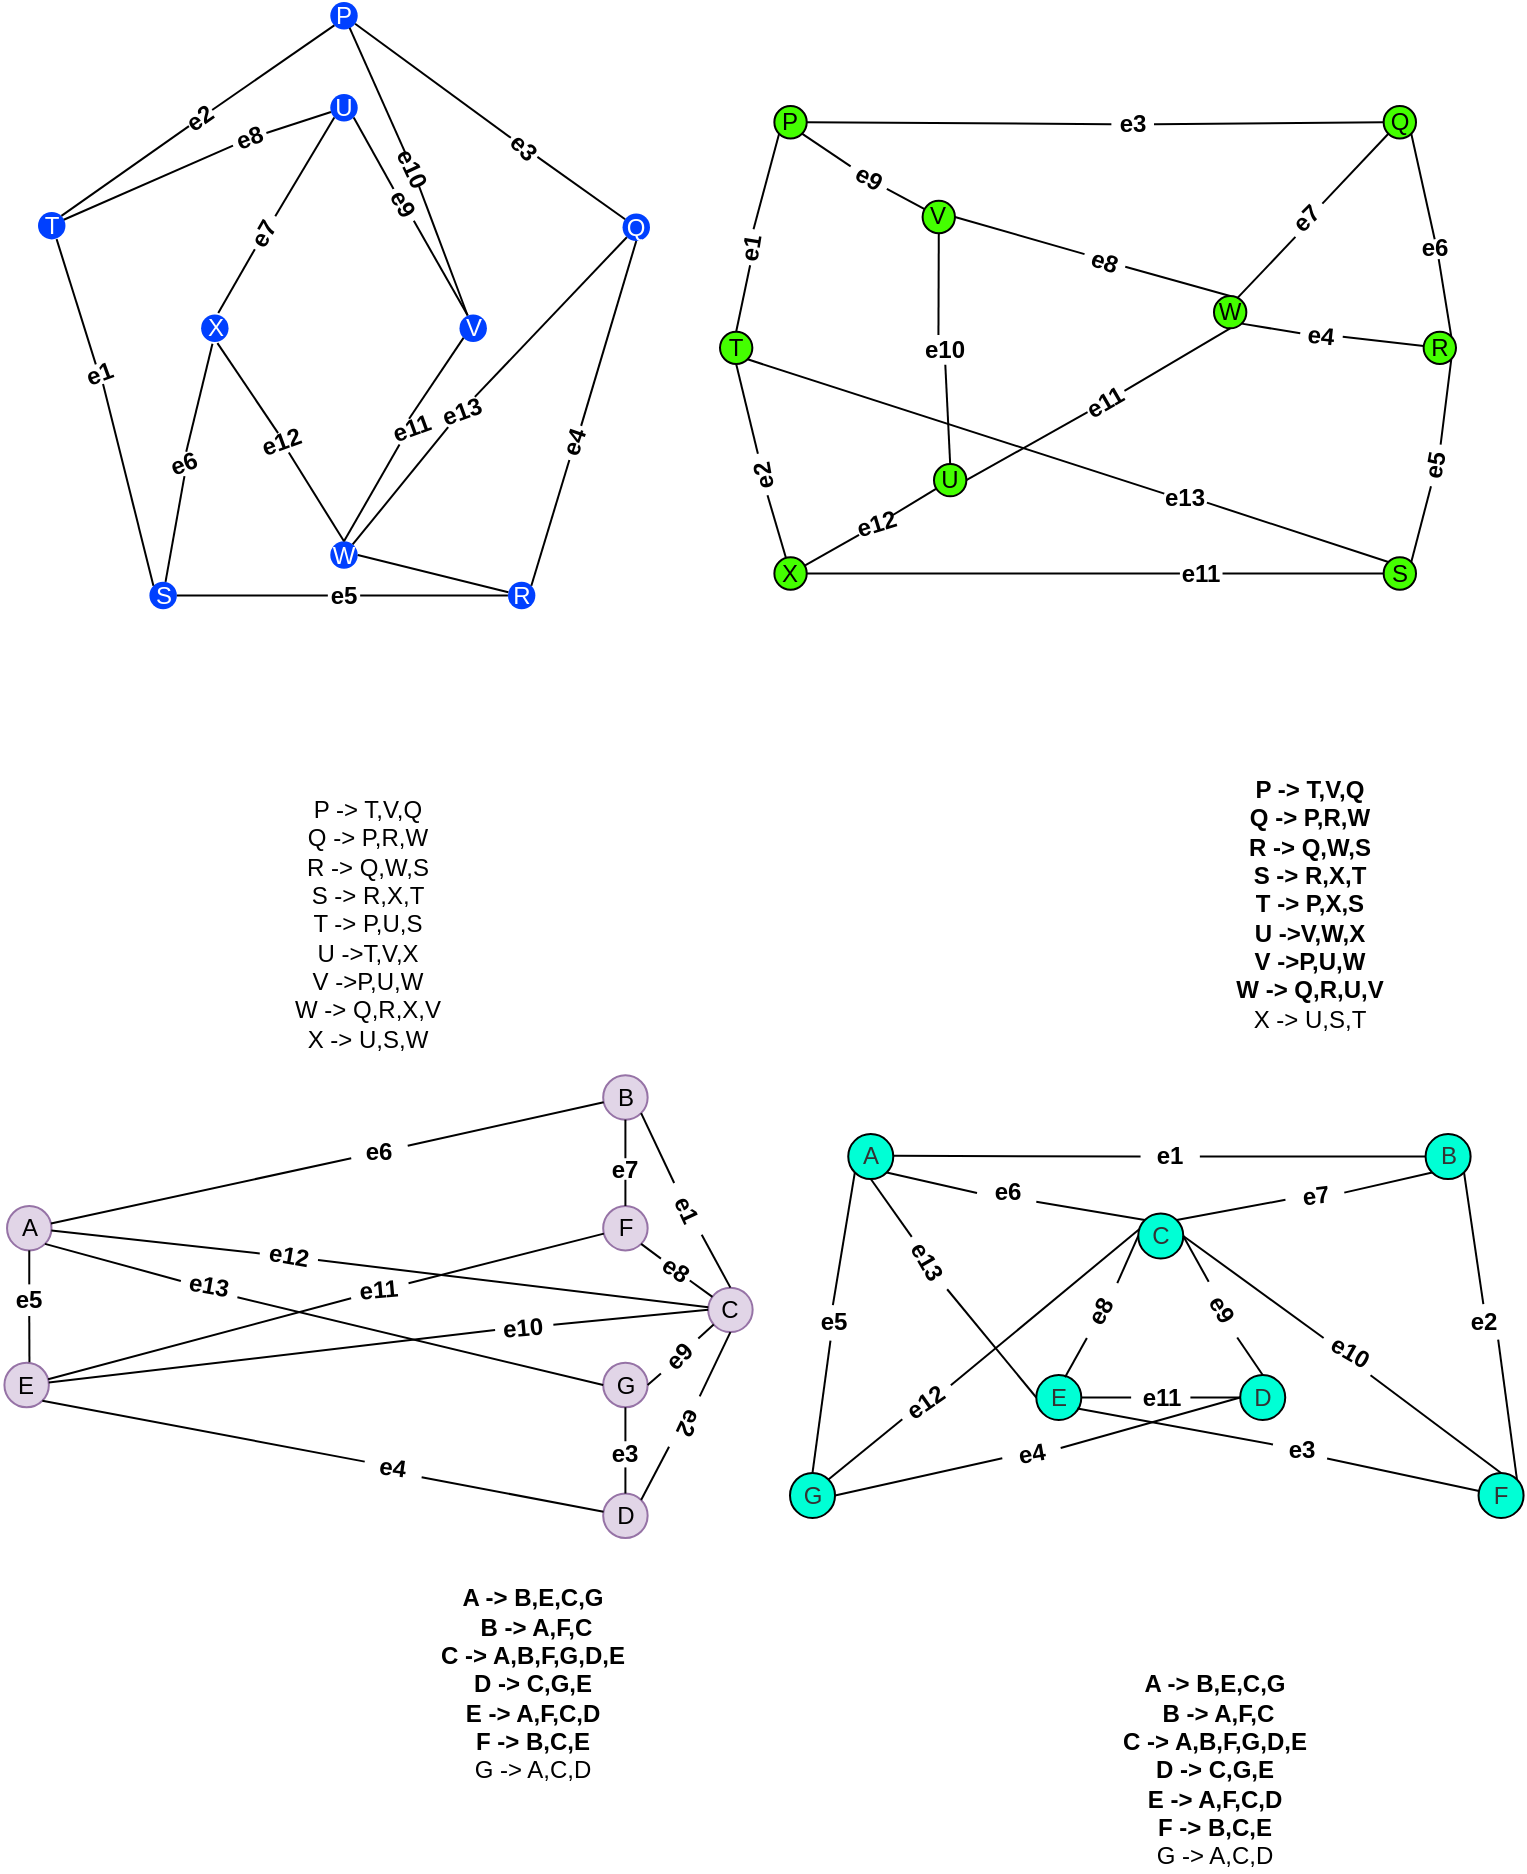 <mxfile version="21.1.8" type="github">
  <diagram name="Page-1" id="YPntTSr8ZNqFE-mm75Fx">
    <mxGraphModel dx="2205" dy="782" grid="0" gridSize="10" guides="1" tooltips="1" connect="1" arrows="1" fold="1" page="1" pageScale="1" pageWidth="850" pageHeight="1100" math="0" shadow="0">
      <root>
        <mxCell id="0" />
        <mxCell id="1" parent="0" />
        <mxCell id="LXtGtCvBBby8WkrcDeYQ-138" value="" style="group" vertex="1" connectable="0" parent="1">
          <mxGeometry x="-804" y="635.6" width="376.32" height="231.4" as="geometry" />
        </mxCell>
        <mxCell id="99zHLcygiuPHGJLUHT96-237" value="A" style="ellipse;whiteSpace=wrap;html=1;aspect=fixed;fillColor=#e1d5e7;strokeColor=#9673a6;" parent="LXtGtCvBBby8WkrcDeYQ-138" vertex="1">
          <mxGeometry x="3.517" y="65.367" width="22.225" height="22.225" as="geometry" />
        </mxCell>
        <mxCell id="99zHLcygiuPHGJLUHT96-239" value="D" style="ellipse;whiteSpace=wrap;html=1;aspect=fixed;fillColor=#e1d5e7;strokeColor=#9673a6;" parent="LXtGtCvBBby8WkrcDeYQ-138" vertex="1">
          <mxGeometry x="301.592" y="209.175" width="22.225" height="22.225" as="geometry" />
        </mxCell>
        <mxCell id="99zHLcygiuPHGJLUHT96-240" value="C" style="ellipse;whiteSpace=wrap;html=1;aspect=fixed;fillColor=#e1d5e7;strokeColor=#9673a6;" parent="LXtGtCvBBby8WkrcDeYQ-138" vertex="1">
          <mxGeometry x="354.095" y="106.222" width="22.225" height="22.225" as="geometry" />
        </mxCell>
        <mxCell id="99zHLcygiuPHGJLUHT96-241" value="G" style="ellipse;whiteSpace=wrap;html=1;aspect=fixed;fillColor=#e1d5e7;strokeColor=#9673a6;" parent="LXtGtCvBBby8WkrcDeYQ-138" vertex="1">
          <mxGeometry x="301.592" y="143.808" width="22.225" height="22.225" as="geometry" />
        </mxCell>
        <mxCell id="99zHLcygiuPHGJLUHT96-242" value="E" style="ellipse;whiteSpace=wrap;html=1;aspect=fixed;fillColor=#e1d5e7;strokeColor=#9673a6;" parent="LXtGtCvBBby8WkrcDeYQ-138" vertex="1">
          <mxGeometry x="2.209" y="143.808" width="22.225" height="22.225" as="geometry" />
        </mxCell>
        <mxCell id="99zHLcygiuPHGJLUHT96-243" value="F" style="ellipse;whiteSpace=wrap;html=1;aspect=fixed;fillColor=#e1d5e7;strokeColor=#9673a6;" parent="LXtGtCvBBby8WkrcDeYQ-138" vertex="1">
          <mxGeometry x="301.592" y="65.367" width="22.225" height="22.225" as="geometry" />
        </mxCell>
        <mxCell id="99zHLcygiuPHGJLUHT96-244" value="B" style="ellipse;whiteSpace=wrap;html=1;aspect=fixed;fillColor=#e1d5e7;strokeColor=#9673a6;" parent="LXtGtCvBBby8WkrcDeYQ-138" vertex="1">
          <mxGeometry x="301.592" width="22.225" height="22.225" as="geometry" />
        </mxCell>
        <mxCell id="99zHLcygiuPHGJLUHT96-245" value="" style="endArrow=none;html=1;rounded=0;" parent="LXtGtCvBBby8WkrcDeYQ-138" source="LXtGtCvBBby8WkrcDeYQ-109" target="99zHLcygiuPHGJLUHT96-244" edge="1">
          <mxGeometry relative="1" as="geometry">
            <mxPoint x="-8.249" y="130.734" as="sourcePoint" />
            <mxPoint x="200.926" y="130.734" as="targetPoint" />
          </mxGeometry>
        </mxCell>
        <mxCell id="99zHLcygiuPHGJLUHT96-246" value="" style="endArrow=none;html=1;rounded=0;" parent="LXtGtCvBBby8WkrcDeYQ-138" source="LXtGtCvBBby8WkrcDeYQ-122" target="99zHLcygiuPHGJLUHT96-243" edge="1">
          <mxGeometry relative="1" as="geometry">
            <mxPoint x="-8.249" y="130.734" as="sourcePoint" />
            <mxPoint x="200.926" y="130.734" as="targetPoint" />
          </mxGeometry>
        </mxCell>
        <mxCell id="99zHLcygiuPHGJLUHT96-247" value="" style="endArrow=none;html=1;rounded=0;exitX=1;exitY=1;exitDx=0;exitDy=0;" parent="LXtGtCvBBby8WkrcDeYQ-138" source="LXtGtCvBBby8WkrcDeYQ-111" target="99zHLcygiuPHGJLUHT96-239" edge="1">
          <mxGeometry relative="1" as="geometry">
            <mxPoint x="-8.249" y="130.734" as="sourcePoint" />
            <mxPoint x="200.926" y="130.734" as="targetPoint" />
          </mxGeometry>
        </mxCell>
        <mxCell id="99zHLcygiuPHGJLUHT96-248" value="" style="endArrow=none;html=1;rounded=0;" parent="LXtGtCvBBby8WkrcDeYQ-138" source="LXtGtCvBBby8WkrcDeYQ-124" target="99zHLcygiuPHGJLUHT96-240" edge="1">
          <mxGeometry relative="1" as="geometry">
            <mxPoint x="-8.249" y="130.734" as="sourcePoint" />
            <mxPoint x="200.926" y="130.734" as="targetPoint" />
          </mxGeometry>
        </mxCell>
        <mxCell id="99zHLcygiuPHGJLUHT96-249" value="" style="endArrow=none;html=1;rounded=0;entryX=0;entryY=0.5;entryDx=0;entryDy=0;" parent="LXtGtCvBBby8WkrcDeYQ-138" source="LXtGtCvBBby8WkrcDeYQ-120" target="99zHLcygiuPHGJLUHT96-240" edge="1">
          <mxGeometry relative="1" as="geometry">
            <mxPoint x="-8.249" y="130.734" as="sourcePoint" />
            <mxPoint x="200.926" y="130.734" as="targetPoint" />
          </mxGeometry>
        </mxCell>
        <mxCell id="99zHLcygiuPHGJLUHT96-250" value="" style="endArrow=none;html=1;rounded=0;entryX=1;entryY=0.5;entryDx=0;entryDy=0;" parent="LXtGtCvBBby8WkrcDeYQ-138" source="LXtGtCvBBby8WkrcDeYQ-132" target="99zHLcygiuPHGJLUHT96-241" edge="1">
          <mxGeometry relative="1" as="geometry">
            <mxPoint x="-8.249" y="78.441" as="sourcePoint" />
            <mxPoint x="200.926" y="78.441" as="targetPoint" />
          </mxGeometry>
        </mxCell>
        <mxCell id="99zHLcygiuPHGJLUHT96-251" value="" style="endArrow=none;html=1;rounded=0;exitX=0.979;exitY=0.568;exitDx=0;exitDy=0;exitPerimeter=0;" parent="LXtGtCvBBby8WkrcDeYQ-138" source="LXtGtCvBBby8WkrcDeYQ-134" target="99zHLcygiuPHGJLUHT96-240" edge="1">
          <mxGeometry relative="1" as="geometry">
            <mxPoint x="-8.249" y="78.441" as="sourcePoint" />
            <mxPoint x="200.926" y="78.441" as="targetPoint" />
          </mxGeometry>
        </mxCell>
        <mxCell id="99zHLcygiuPHGJLUHT96-253" value="" style="endArrow=none;html=1;rounded=0;entryX=0;entryY=0.5;entryDx=0;entryDy=0;exitX=1;exitY=1;exitDx=0;exitDy=0;" parent="LXtGtCvBBby8WkrcDeYQ-138" source="LXtGtCvBBby8WkrcDeYQ-126" target="99zHLcygiuPHGJLUHT96-241" edge="1">
          <mxGeometry relative="1" as="geometry">
            <mxPoint x="-125.911" y="222.249" as="sourcePoint" />
            <mxPoint x="83.265" y="222.249" as="targetPoint" />
          </mxGeometry>
        </mxCell>
        <mxCell id="LXtGtCvBBby8WkrcDeYQ-104" value="" style="endArrow=none;html=1;rounded=0;entryX=1;entryY=1;entryDx=0;entryDy=0;exitX=0;exitY=0.5;exitDx=0;exitDy=0;" edge="1" parent="LXtGtCvBBby8WkrcDeYQ-138" source="LXtGtCvBBby8WkrcDeYQ-128" target="99zHLcygiuPHGJLUHT96-244">
          <mxGeometry relative="1" as="geometry">
            <mxPoint x="342.12" y="52.294" as="sourcePoint" />
            <mxPoint x="314.665" y="26.147" as="targetPoint" />
          </mxGeometry>
        </mxCell>
        <mxCell id="LXtGtCvBBby8WkrcDeYQ-105" value="" style="endArrow=none;html=1;rounded=0;entryX=0.5;entryY=1;entryDx=0;entryDy=0;exitX=0;exitY=0.5;exitDx=0;exitDy=0;" edge="1" parent="LXtGtCvBBby8WkrcDeYQ-138" source="LXtGtCvBBby8WkrcDeYQ-130" target="99zHLcygiuPHGJLUHT96-240">
          <mxGeometry relative="1" as="geometry">
            <mxPoint x="51.889" y="100.666" as="sourcePoint" />
            <mxPoint x="327.739" y="39.22" as="targetPoint" />
          </mxGeometry>
        </mxCell>
        <mxCell id="LXtGtCvBBby8WkrcDeYQ-106" value="" style="endArrow=none;html=1;rounded=0;exitX=0.5;exitY=0;exitDx=0;exitDy=0;entryX=0.5;entryY=1;entryDx=0;entryDy=0;" edge="1" parent="LXtGtCvBBby8WkrcDeYQ-138" source="LXtGtCvBBby8WkrcDeYQ-115" target="99zHLcygiuPHGJLUHT96-237">
          <mxGeometry relative="1" as="geometry">
            <mxPoint x="64.962" y="113.739" as="sourcePoint" />
            <mxPoint x="340.812" y="52.294" as="targetPoint" />
          </mxGeometry>
        </mxCell>
        <mxCell id="LXtGtCvBBby8WkrcDeYQ-107" value="" style="endArrow=none;html=1;rounded=0;entryX=0.5;entryY=1;entryDx=0;entryDy=0;exitX=0.5;exitY=0;exitDx=0;exitDy=0;" edge="1" parent="LXtGtCvBBby8WkrcDeYQ-138" source="LXtGtCvBBby8WkrcDeYQ-113" target="99zHLcygiuPHGJLUHT96-244">
          <mxGeometry relative="1" as="geometry">
            <mxPoint x="78.036" y="126.812" as="sourcePoint" />
            <mxPoint x="353.886" y="65.367" as="targetPoint" />
          </mxGeometry>
        </mxCell>
        <mxCell id="LXtGtCvBBby8WkrcDeYQ-108" value="" style="endArrow=none;html=1;rounded=0;entryX=0.5;entryY=1;entryDx=0;entryDy=0;exitX=0.5;exitY=0;exitDx=0;exitDy=0;" edge="1" parent="LXtGtCvBBby8WkrcDeYQ-138" source="LXtGtCvBBby8WkrcDeYQ-118" target="99zHLcygiuPHGJLUHT96-241">
          <mxGeometry relative="1" as="geometry">
            <mxPoint x="313.358" y="196.102" as="sourcePoint" />
            <mxPoint x="326.432" y="35.298" as="targetPoint" />
          </mxGeometry>
        </mxCell>
        <mxCell id="LXtGtCvBBby8WkrcDeYQ-110" value="" style="endArrow=none;html=1;rounded=0;" edge="1" parent="LXtGtCvBBby8WkrcDeYQ-138" source="99zHLcygiuPHGJLUHT96-237" target="LXtGtCvBBby8WkrcDeYQ-109">
          <mxGeometry relative="1" as="geometry">
            <mxPoint x="25.742" y="74.519" as="sourcePoint" />
            <mxPoint x="301.592" y="13.073" as="targetPoint" />
          </mxGeometry>
        </mxCell>
        <mxCell id="LXtGtCvBBby8WkrcDeYQ-109" value="&lt;b&gt;e6&lt;/b&gt;" style="text;html=1;strokeColor=none;fillColor=none;align=center;verticalAlign=middle;whiteSpace=wrap;rounded=0;rotation=0;" vertex="1" parent="LXtGtCvBBby8WkrcDeYQ-138">
          <mxGeometry x="175.276" y="35.298" width="29.258" height="6.21" as="geometry" />
        </mxCell>
        <mxCell id="LXtGtCvBBby8WkrcDeYQ-112" value="" style="endArrow=none;html=1;rounded=0;exitX=1;exitY=1;exitDx=0;exitDy=0;" edge="1" parent="LXtGtCvBBby8WkrcDeYQ-138" source="99zHLcygiuPHGJLUHT96-242" target="LXtGtCvBBby8WkrcDeYQ-111">
          <mxGeometry relative="1" as="geometry">
            <mxPoint x="21.82" y="163.418" as="sourcePoint" />
            <mxPoint x="301.592" y="218.327" as="targetPoint" />
          </mxGeometry>
        </mxCell>
        <mxCell id="LXtGtCvBBby8WkrcDeYQ-111" value="&lt;b&gt;e4&lt;/b&gt;" style="text;html=1;strokeColor=none;fillColor=none;align=center;verticalAlign=middle;whiteSpace=wrap;rounded=0;rotation=8;" vertex="1" parent="LXtGtCvBBby8WkrcDeYQ-138">
          <mxGeometry x="182.127" y="192.833" width="29.258" height="6.21" as="geometry" />
        </mxCell>
        <mxCell id="LXtGtCvBBby8WkrcDeYQ-114" value="" style="endArrow=none;html=1;rounded=0;entryX=0.5;entryY=1;entryDx=0;entryDy=0;exitX=0.5;exitY=0;exitDx=0;exitDy=0;" edge="1" parent="LXtGtCvBBby8WkrcDeYQ-138" source="99zHLcygiuPHGJLUHT96-243" target="LXtGtCvBBby8WkrcDeYQ-113">
          <mxGeometry relative="1" as="geometry">
            <mxPoint x="313.358" y="65.367" as="sourcePoint" />
            <mxPoint x="313.358" y="22.225" as="targetPoint" />
          </mxGeometry>
        </mxCell>
        <mxCell id="LXtGtCvBBby8WkrcDeYQ-113" value="&lt;b&gt;e7&lt;/b&gt;" style="text;html=1;strokeColor=none;fillColor=none;align=center;verticalAlign=middle;whiteSpace=wrap;rounded=0;rotation=0;" vertex="1" parent="LXtGtCvBBby8WkrcDeYQ-138">
          <mxGeometry x="298.075" y="41.508" width="29.258" height="10.786" as="geometry" />
        </mxCell>
        <mxCell id="LXtGtCvBBby8WkrcDeYQ-117" value="" style="endArrow=none;html=1;rounded=0;exitX=0.563;exitY=-0.011;exitDx=0;exitDy=0;entryX=0.5;entryY=1;entryDx=0;entryDy=0;exitPerimeter=0;" edge="1" parent="LXtGtCvBBby8WkrcDeYQ-138" source="99zHLcygiuPHGJLUHT96-242" target="LXtGtCvBBby8WkrcDeYQ-115">
          <mxGeometry relative="1" as="geometry">
            <mxPoint x="13.976" y="143.808" as="sourcePoint" />
            <mxPoint x="15.283" y="87.592" as="targetPoint" />
          </mxGeometry>
        </mxCell>
        <mxCell id="LXtGtCvBBby8WkrcDeYQ-115" value="&lt;b&gt;e5&lt;/b&gt;" style="text;html=1;strokeColor=none;fillColor=none;align=center;verticalAlign=middle;whiteSpace=wrap;rounded=0;rotation=0;" vertex="1" parent="LXtGtCvBBby8WkrcDeYQ-138">
          <mxGeometry y="104.588" width="29.258" height="15.845" as="geometry" />
        </mxCell>
        <mxCell id="LXtGtCvBBby8WkrcDeYQ-119" value="" style="endArrow=none;html=1;rounded=0;exitX=0.5;exitY=0;exitDx=0;exitDy=0;" edge="1" parent="LXtGtCvBBby8WkrcDeYQ-138" source="99zHLcygiuPHGJLUHT96-239" target="LXtGtCvBBby8WkrcDeYQ-118">
          <mxGeometry relative="1" as="geometry">
            <mxPoint x="313.358" y="209.175" as="sourcePoint" />
            <mxPoint x="313.358" y="166.033" as="targetPoint" />
          </mxGeometry>
        </mxCell>
        <mxCell id="LXtGtCvBBby8WkrcDeYQ-118" value="&lt;b&gt;e3&lt;/b&gt;" style="text;html=1;strokeColor=none;fillColor=none;align=center;verticalAlign=middle;whiteSpace=wrap;rounded=0;rotation=0;" vertex="1" parent="LXtGtCvBBby8WkrcDeYQ-138">
          <mxGeometry x="298.075" y="183.028" width="29.258" height="13.073" as="geometry" />
        </mxCell>
        <mxCell id="LXtGtCvBBby8WkrcDeYQ-121" value="" style="endArrow=none;html=1;rounded=0;entryX=0;entryY=0.5;entryDx=0;entryDy=0;" edge="1" parent="LXtGtCvBBby8WkrcDeYQ-138" source="99zHLcygiuPHGJLUHT96-242" target="LXtGtCvBBby8WkrcDeYQ-120">
          <mxGeometry relative="1" as="geometry">
            <mxPoint x="24.434" y="154.267" as="sourcePoint" />
            <mxPoint x="353.886" y="117.661" as="targetPoint" />
          </mxGeometry>
        </mxCell>
        <mxCell id="LXtGtCvBBby8WkrcDeYQ-120" value="&lt;b&gt;e10&lt;/b&gt;" style="text;html=1;strokeColor=none;fillColor=none;align=center;verticalAlign=middle;whiteSpace=wrap;rounded=0;rotation=-5;" vertex="1" parent="LXtGtCvBBby8WkrcDeYQ-138">
          <mxGeometry x="247.494" y="123.06" width="29.258" height="6.21" as="geometry" />
        </mxCell>
        <mxCell id="LXtGtCvBBby8WkrcDeYQ-123" value="" style="endArrow=none;html=1;rounded=0;" edge="1" parent="LXtGtCvBBby8WkrcDeYQ-138" source="99zHLcygiuPHGJLUHT96-242" target="LXtGtCvBBby8WkrcDeYQ-122">
          <mxGeometry relative="1" as="geometry">
            <mxPoint x="24.434" y="151.652" as="sourcePoint" />
            <mxPoint x="301.592" y="79.748" as="targetPoint" />
          </mxGeometry>
        </mxCell>
        <mxCell id="LXtGtCvBBby8WkrcDeYQ-122" value="&lt;b&gt;e11&lt;/b&gt;" style="text;html=1;strokeColor=none;fillColor=none;align=center;verticalAlign=middle;whiteSpace=wrap;rounded=0;rotation=-5;" vertex="1" parent="LXtGtCvBBby8WkrcDeYQ-138">
          <mxGeometry x="175.276" y="104.588" width="29.258" height="6.21" as="geometry" />
        </mxCell>
        <mxCell id="LXtGtCvBBby8WkrcDeYQ-125" value="" style="endArrow=none;html=1;rounded=0;" edge="1" parent="LXtGtCvBBby8WkrcDeYQ-138" source="99zHLcygiuPHGJLUHT96-237" target="LXtGtCvBBby8WkrcDeYQ-124">
          <mxGeometry relative="1" as="geometry">
            <mxPoint x="25.742" y="77.133" as="sourcePoint" />
            <mxPoint x="353.886" y="116.354" as="targetPoint" />
          </mxGeometry>
        </mxCell>
        <mxCell id="LXtGtCvBBby8WkrcDeYQ-124" value="&lt;b&gt;e12&lt;/b&gt;" style="text;html=1;strokeColor=none;fillColor=none;align=center;verticalAlign=middle;whiteSpace=wrap;rounded=0;rotation=10;" vertex="1" parent="LXtGtCvBBby8WkrcDeYQ-138">
          <mxGeometry x="129.833" y="87.592" width="29.258" height="6.21" as="geometry" />
        </mxCell>
        <mxCell id="LXtGtCvBBby8WkrcDeYQ-127" value="" style="endArrow=none;html=1;rounded=0;entryX=0;entryY=0.5;entryDx=0;entryDy=0;exitX=1;exitY=1;exitDx=0;exitDy=0;" edge="1" parent="LXtGtCvBBby8WkrcDeYQ-138" source="99zHLcygiuPHGJLUHT96-237" target="LXtGtCvBBby8WkrcDeYQ-126">
          <mxGeometry relative="1" as="geometry">
            <mxPoint x="23.127" y="84.977" as="sourcePoint" />
            <mxPoint x="301.592" y="155.574" as="targetPoint" />
          </mxGeometry>
        </mxCell>
        <mxCell id="LXtGtCvBBby8WkrcDeYQ-126" value="&lt;b&gt;e13&lt;/b&gt;" style="text;html=1;strokeColor=none;fillColor=none;align=center;verticalAlign=middle;whiteSpace=wrap;rounded=0;rotation=10;" vertex="1" parent="LXtGtCvBBby8WkrcDeYQ-138">
          <mxGeometry x="90.207" y="102.3" width="29.258" height="6.21" as="geometry" />
        </mxCell>
        <mxCell id="LXtGtCvBBby8WkrcDeYQ-129" value="" style="endArrow=none;html=1;rounded=0;entryX=1;entryY=0.25;entryDx=0;entryDy=0;exitX=0.5;exitY=0;exitDx=0;exitDy=0;" edge="1" parent="LXtGtCvBBby8WkrcDeYQ-138" source="99zHLcygiuPHGJLUHT96-240" target="LXtGtCvBBby8WkrcDeYQ-128">
          <mxGeometry relative="1" as="geometry">
            <mxPoint x="365.652" y="105.895" as="sourcePoint" />
            <mxPoint x="321.202" y="19.61" as="targetPoint" />
          </mxGeometry>
        </mxCell>
        <mxCell id="LXtGtCvBBby8WkrcDeYQ-128" value="&lt;b&gt;e1&lt;/b&gt;" style="text;html=1;strokeColor=none;fillColor=none;align=center;verticalAlign=middle;whiteSpace=wrap;rounded=0;rotation=65;" vertex="1" parent="LXtGtCvBBby8WkrcDeYQ-138">
          <mxGeometry x="328.641" y="64.06" width="29.258" height="6.21" as="geometry" />
        </mxCell>
        <mxCell id="LXtGtCvBBby8WkrcDeYQ-131" value="" style="endArrow=none;html=1;rounded=0;entryX=1;entryY=0.75;entryDx=0;entryDy=0;exitX=1;exitY=0;exitDx=0;exitDy=0;" edge="1" parent="LXtGtCvBBby8WkrcDeYQ-138" source="99zHLcygiuPHGJLUHT96-239" target="LXtGtCvBBby8WkrcDeYQ-130">
          <mxGeometry relative="1" as="geometry">
            <mxPoint x="321.202" y="211.79" as="sourcePoint" />
            <mxPoint x="365.652" y="128.12" as="targetPoint" />
          </mxGeometry>
        </mxCell>
        <mxCell id="LXtGtCvBBby8WkrcDeYQ-130" value="&lt;b&gt;e2&lt;/b&gt;" style="text;html=1;strokeColor=none;fillColor=none;align=center;verticalAlign=middle;whiteSpace=wrap;rounded=0;rotation=115;" vertex="1" parent="LXtGtCvBBby8WkrcDeYQ-138">
          <mxGeometry x="329.046" y="167.34" width="29.258" height="13.073" as="geometry" />
        </mxCell>
        <mxCell id="LXtGtCvBBby8WkrcDeYQ-133" value="" style="endArrow=none;html=1;rounded=0;entryX=1;entryY=0.5;entryDx=0;entryDy=0;" edge="1" parent="LXtGtCvBBby8WkrcDeYQ-138" source="99zHLcygiuPHGJLUHT96-240" target="LXtGtCvBBby8WkrcDeYQ-132">
          <mxGeometry relative="1" as="geometry">
            <mxPoint x="356.501" y="124.198" as="sourcePoint" />
            <mxPoint x="323.817" y="155.574" as="targetPoint" />
          </mxGeometry>
        </mxCell>
        <mxCell id="LXtGtCvBBby8WkrcDeYQ-132" value="&lt;b&gt;e9&lt;/b&gt;" style="text;html=1;strokeColor=none;fillColor=none;align=center;verticalAlign=middle;whiteSpace=wrap;rounded=0;rotation=-45;" vertex="1" parent="LXtGtCvBBby8WkrcDeYQ-138">
          <mxGeometry x="327.334" y="137.598" width="25.572" height="6.21" as="geometry" />
        </mxCell>
        <mxCell id="LXtGtCvBBby8WkrcDeYQ-135" value="" style="endArrow=none;html=1;rounded=0;exitX=1;exitY=1;exitDx=0;exitDy=0;" edge="1" parent="LXtGtCvBBby8WkrcDeYQ-138" source="99zHLcygiuPHGJLUHT96-243" target="LXtGtCvBBby8WkrcDeYQ-134">
          <mxGeometry relative="1" as="geometry">
            <mxPoint x="321.202" y="84.977" as="sourcePoint" />
            <mxPoint x="356.501" y="111.124" as="targetPoint" />
          </mxGeometry>
        </mxCell>
        <mxCell id="LXtGtCvBBby8WkrcDeYQ-134" value="&lt;b&gt;e8&lt;/b&gt;" style="text;html=1;strokeColor=none;fillColor=none;align=center;verticalAlign=middle;whiteSpace=wrap;rounded=0;rotation=35;" vertex="1" parent="LXtGtCvBBby8WkrcDeYQ-138">
          <mxGeometry x="328.641" y="94.129" width="18.486" height="6.21" as="geometry" />
        </mxCell>
        <mxCell id="LXtGtCvBBby8WkrcDeYQ-195" value="&lt;b&gt;A -&amp;gt; B,E,C,G&lt;/b&gt;&lt;br&gt;&amp;nbsp;&lt;b&gt;B -&amp;gt; A,F,C&lt;/b&gt;&lt;br&gt;&lt;b&gt;C -&amp;gt; A,B,F,G,D,E&lt;/b&gt;&lt;br&gt;&lt;b&gt;D -&amp;gt; C,G,E&lt;/b&gt;&lt;br&gt;&lt;b&gt;E -&amp;gt; A,F,C,D&lt;/b&gt;&lt;br&gt;&lt;b&gt;F -&amp;gt; B,C,E&lt;/b&gt;&lt;br&gt;G -&amp;gt; A,C,D" style="text;html=1;strokeColor=none;fillColor=none;align=center;verticalAlign=middle;whiteSpace=wrap;rounded=0;" vertex="1" parent="1">
          <mxGeometry x="-603.54" y="895.13" width="133" height="90" as="geometry" />
        </mxCell>
        <mxCell id="LXtGtCvBBby8WkrcDeYQ-209" value="P -&amp;gt; T,V,Q&lt;br&gt;Q -&amp;gt; P,R,W&lt;br&gt;R -&amp;gt; Q,W,S&lt;br&gt;S -&amp;gt; R,X,T&lt;br&gt;T -&amp;gt; P,U,S&lt;br&gt;U -&amp;gt;T,V,X&lt;br&gt;V -&amp;gt;P,U,W&lt;br&gt;W -&amp;gt; Q,R,X,V&lt;br&gt;X -&amp;gt; U,S,W" style="text;html=1;strokeColor=none;fillColor=none;align=center;verticalAlign=middle;whiteSpace=wrap;rounded=0;" vertex="1" parent="1">
          <mxGeometry x="-690" y="500" width="140" height="120" as="geometry" />
        </mxCell>
        <mxCell id="LXtGtCvBBby8WkrcDeYQ-220" value="&lt;b&gt;P -&amp;gt; T,V,Q&lt;/b&gt;&lt;br&gt;&lt;b&gt;Q -&amp;gt; P,R,W&lt;br&gt;R -&amp;gt; Q,W,S&lt;/b&gt;&lt;br&gt;&lt;b&gt;S -&amp;gt; R,X,T&lt;br&gt;T -&amp;gt; P,X,S&lt;/b&gt;&lt;br&gt;&lt;b&gt;U -&amp;gt;V,W,X&lt;/b&gt;&lt;br&gt;&lt;b&gt;V -&amp;gt;P,U,W&lt;/b&gt;&lt;br&gt;&lt;b&gt;W -&amp;gt; Q,R,U,V&lt;/b&gt;&lt;br&gt;X -&amp;gt; U,S,T" style="text;html=1;strokeColor=none;fillColor=none;align=center;verticalAlign=middle;whiteSpace=wrap;rounded=0;" vertex="1" parent="1">
          <mxGeometry x="-219.12" y="490" width="140" height="120" as="geometry" />
        </mxCell>
        <mxCell id="LXtGtCvBBby8WkrcDeYQ-205" value="&lt;b&gt;A -&amp;gt; B,E,C,G&lt;/b&gt;&lt;br&gt;&amp;nbsp;&lt;b&gt;B -&amp;gt; A,F,C&lt;/b&gt;&lt;br&gt;&lt;b&gt;C -&amp;gt; A,B,F,G,D,E&lt;/b&gt;&lt;br&gt;&lt;b&gt;D -&amp;gt; C,G,E&lt;/b&gt;&lt;br&gt;&lt;b&gt;E -&amp;gt; A,F,C,D&lt;/b&gt;&lt;br&gt;&lt;b&gt;F -&amp;gt; B,C,E&lt;/b&gt;&lt;br&gt;G -&amp;gt; A,C,D" style="text;html=1;strokeColor=none;fillColor=none;align=center;verticalAlign=middle;whiteSpace=wrap;rounded=0;container=0;" vertex="1" parent="1">
          <mxGeometry x="-262.93" y="938" width="133" height="90" as="geometry" />
        </mxCell>
        <mxCell id="LXtGtCvBBby8WkrcDeYQ-229" value="" style="group" vertex="1" connectable="0" parent="1">
          <mxGeometry x="-409" y="665" width="366.79" height="192" as="geometry" />
        </mxCell>
        <mxCell id="LXtGtCvBBby8WkrcDeYQ-146" value="A" style="ellipse;whiteSpace=wrap;html=1;aspect=fixed;fillColor=#00ffd5;strokeColor=#000000;fontColor=#333333;container=0;" vertex="1" parent="LXtGtCvBBby8WkrcDeYQ-229">
          <mxGeometry x="29.131" width="22.51" height="22.51" as="geometry" />
        </mxCell>
        <mxCell id="LXtGtCvBBby8WkrcDeYQ-147" value="G" style="ellipse;whiteSpace=wrap;html=1;aspect=fixed;fillColor=#00ffd5;strokeColor=#000000;fontColor=#333333;container=0;" vertex="1" parent="LXtGtCvBBby8WkrcDeYQ-229">
          <mxGeometry y="169.49" width="22.51" height="22.51" as="geometry" />
        </mxCell>
        <mxCell id="LXtGtCvBBby8WkrcDeYQ-148" value="B" style="ellipse;whiteSpace=wrap;html=1;aspect=fixed;fillColor=#00ffd5;strokeColor=#000000;fontColor=#333333;container=0;" vertex="1" parent="LXtGtCvBBby8WkrcDeYQ-229">
          <mxGeometry x="317.796" width="22.51" height="22.51" as="geometry" />
        </mxCell>
        <mxCell id="LXtGtCvBBby8WkrcDeYQ-149" value="F" style="ellipse;whiteSpace=wrap;html=1;aspect=fixed;fillColor=#00ffd5;strokeColor=#000000;fontColor=#333333;container=0;" vertex="1" parent="LXtGtCvBBby8WkrcDeYQ-229">
          <mxGeometry x="344.279" y="169.49" width="22.51" height="22.51" as="geometry" />
        </mxCell>
        <mxCell id="LXtGtCvBBby8WkrcDeYQ-150" value="C" style="ellipse;whiteSpace=wrap;html=1;aspect=fixed;fillColor=#00ffd5;strokeColor=#000000;fontColor=#333333;container=0;" vertex="1" parent="LXtGtCvBBby8WkrcDeYQ-229">
          <mxGeometry x="174.126" y="39.724" width="22.51" height="22.51" as="geometry" />
        </mxCell>
        <mxCell id="LXtGtCvBBby8WkrcDeYQ-151" value="E" style="ellipse;whiteSpace=wrap;html=1;aspect=fixed;fillColor=#00ffd5;strokeColor=#000000;fontColor=#333333;container=0;" vertex="1" parent="LXtGtCvBBby8WkrcDeYQ-229">
          <mxGeometry x="123.146" y="120.497" width="22.51" height="22.51" as="geometry" />
        </mxCell>
        <mxCell id="LXtGtCvBBby8WkrcDeYQ-152" value="D" style="ellipse;whiteSpace=wrap;html=1;aspect=fixed;fillColor=#00ffd5;strokeColor=#030303;fontColor=#333333;container=0;" vertex="1" parent="LXtGtCvBBby8WkrcDeYQ-229">
          <mxGeometry x="225.106" y="120.497" width="22.51" height="22.51" as="geometry" />
        </mxCell>
        <mxCell id="LXtGtCvBBby8WkrcDeYQ-153" value="" style="endArrow=none;html=1;rounded=0;entryX=0;entryY=0.5;entryDx=0;entryDy=0;" edge="1" parent="LXtGtCvBBby8WkrcDeYQ-229" source="LXtGtCvBBby8WkrcDeYQ-165" target="LXtGtCvBBby8WkrcDeYQ-148">
          <mxGeometry relative="1" as="geometry">
            <mxPoint x="51.642" y="10.884" as="sourcePoint" />
            <mxPoint x="263.506" y="10.593" as="targetPoint" />
          </mxGeometry>
        </mxCell>
        <mxCell id="LXtGtCvBBby8WkrcDeYQ-155" value="" style="endArrow=none;html=1;rounded=0;entryX=1;entryY=1;entryDx=0;entryDy=0;exitX=0.5;exitY=0;exitDx=0;exitDy=0;" edge="1" parent="LXtGtCvBBby8WkrcDeYQ-229" source="LXtGtCvBBby8WkrcDeYQ-174" target="LXtGtCvBBby8WkrcDeYQ-148">
          <mxGeometry relative="1" as="geometry">
            <mxPoint x="64.883" y="24.126" as="sourcePoint" />
            <mxPoint x="331.038" y="25.159" as="targetPoint" />
          </mxGeometry>
        </mxCell>
        <mxCell id="LXtGtCvBBby8WkrcDeYQ-157" value="" style="endArrow=none;html=1;rounded=0;entryX=0;entryY=1;entryDx=0;entryDy=0;exitX=0.5;exitY=0;exitDx=0;exitDy=0;" edge="1" parent="LXtGtCvBBby8WkrcDeYQ-229" source="LXtGtCvBBby8WkrcDeYQ-172" target="LXtGtCvBBby8WkrcDeYQ-146">
          <mxGeometry relative="1" as="geometry">
            <mxPoint x="91.366" y="50.609" as="sourcePoint" />
            <mxPoint x="357.521" y="51.641" as="targetPoint" />
          </mxGeometry>
        </mxCell>
        <mxCell id="LXtGtCvBBby8WkrcDeYQ-158" value="" style="endArrow=none;html=1;rounded=0;exitX=1;exitY=0.5;exitDx=0;exitDy=0;entryX=0;entryY=0.5;entryDx=0;entryDy=0;" edge="1" parent="LXtGtCvBBby8WkrcDeYQ-229" source="LXtGtCvBBby8WkrcDeYQ-186" target="LXtGtCvBBby8WkrcDeYQ-150">
          <mxGeometry relative="1" as="geometry">
            <mxPoint x="52.966" y="129.766" as="sourcePoint" />
            <mxPoint x="172.14" y="63.559" as="targetPoint" />
          </mxGeometry>
        </mxCell>
        <mxCell id="LXtGtCvBBby8WkrcDeYQ-159" value="" style="endArrow=none;html=1;rounded=0;entryX=1;entryY=0.5;entryDx=0;entryDy=0;exitX=0;exitY=0.25;exitDx=0;exitDy=0;" edge="1" parent="LXtGtCvBBby8WkrcDeYQ-229" source="LXtGtCvBBby8WkrcDeYQ-183" target="LXtGtCvBBby8WkrcDeYQ-150">
          <mxGeometry relative="1" as="geometry">
            <mxPoint x="238.347" y="116.524" as="sourcePoint" />
            <mxPoint x="186.705" y="64.883" as="targetPoint" />
          </mxGeometry>
        </mxCell>
        <mxCell id="LXtGtCvBBby8WkrcDeYQ-161" value="" style="endArrow=none;html=1;rounded=0;exitX=1;exitY=0.5;exitDx=0;exitDy=0;entryX=0;entryY=1;entryDx=0;entryDy=0;" edge="1" parent="LXtGtCvBBby8WkrcDeYQ-229" source="LXtGtCvBBby8WkrcDeYQ-181" target="LXtGtCvBBby8WkrcDeYQ-148">
          <mxGeometry relative="1" as="geometry">
            <mxPoint x="158.898" y="50.317" as="sourcePoint" />
            <mxPoint x="317.796" y="23.834" as="targetPoint" />
          </mxGeometry>
        </mxCell>
        <mxCell id="LXtGtCvBBby8WkrcDeYQ-162" value="" style="endArrow=none;html=1;rounded=0;exitX=0.913;exitY=0.742;exitDx=0;exitDy=0;exitPerimeter=0;" edge="1" parent="LXtGtCvBBby8WkrcDeYQ-229" source="LXtGtCvBBby8WkrcDeYQ-199" target="LXtGtCvBBby8WkrcDeYQ-149">
          <mxGeometry relative="1" as="geometry">
            <mxPoint x="92.691" y="209.214" as="sourcePoint" />
            <mxPoint x="304.555" y="209.214" as="targetPoint" />
          </mxGeometry>
        </mxCell>
        <mxCell id="LXtGtCvBBby8WkrcDeYQ-163" value="" style="endArrow=none;html=1;rounded=0;entryX=1;entryY=0;entryDx=0;entryDy=0;exitX=0;exitY=0.5;exitDx=0;exitDy=0;" edge="1" parent="LXtGtCvBBby8WkrcDeYQ-229" source="LXtGtCvBBby8WkrcDeYQ-178" target="LXtGtCvBBby8WkrcDeYQ-147">
          <mxGeometry relative="1" as="geometry">
            <mxPoint x="172.14" y="50.317" as="sourcePoint" />
            <mxPoint x="344.279" y="76.8" as="targetPoint" />
          </mxGeometry>
        </mxCell>
        <mxCell id="LXtGtCvBBby8WkrcDeYQ-164" value="" style="endArrow=none;html=1;rounded=0;entryX=0;entryY=0;entryDx=0;entryDy=0;exitX=1;exitY=0.75;exitDx=0;exitDy=0;" edge="1" parent="LXtGtCvBBby8WkrcDeYQ-229" source="LXtGtCvBBby8WkrcDeYQ-176" target="LXtGtCvBBby8WkrcDeYQ-150">
          <mxGeometry relative="1" as="geometry">
            <mxPoint x="79.449" y="103.283" as="sourcePoint" />
            <mxPoint x="291.313" y="103.283" as="targetPoint" />
          </mxGeometry>
        </mxCell>
        <mxCell id="LXtGtCvBBby8WkrcDeYQ-166" value="" style="endArrow=none;html=1;rounded=0;entryX=0;entryY=0.5;entryDx=0;entryDy=0;" edge="1" parent="LXtGtCvBBby8WkrcDeYQ-229" target="LXtGtCvBBby8WkrcDeYQ-165">
          <mxGeometry relative="1" as="geometry">
            <mxPoint x="51.642" y="10.884" as="sourcePoint" />
            <mxPoint x="317.796" y="11.917" as="targetPoint" />
          </mxGeometry>
        </mxCell>
        <mxCell id="LXtGtCvBBby8WkrcDeYQ-165" value="&lt;b&gt;e1&lt;/b&gt;" style="text;html=1;strokeColor=none;fillColor=none;align=center;verticalAlign=middle;whiteSpace=wrap;rounded=0;rotation=0;container=0;" vertex="1" parent="LXtGtCvBBby8WkrcDeYQ-229">
          <mxGeometry x="175.291" y="8.117" width="29.635" height="6.29" as="geometry" />
        </mxCell>
        <mxCell id="LXtGtCvBBby8WkrcDeYQ-173" value="" style="endArrow=none;html=1;rounded=0;exitX=0.5;exitY=0;exitDx=0;exitDy=0;" edge="1" parent="LXtGtCvBBby8WkrcDeYQ-229" source="LXtGtCvBBby8WkrcDeYQ-147" target="LXtGtCvBBby8WkrcDeYQ-172">
          <mxGeometry relative="1" as="geometry">
            <mxPoint x="11.917" y="169.49" as="sourcePoint" />
            <mxPoint x="31.78" y="19.862" as="targetPoint" />
          </mxGeometry>
        </mxCell>
        <mxCell id="LXtGtCvBBby8WkrcDeYQ-172" value="&lt;b&gt;e5&lt;/b&gt;" style="text;html=1;strokeColor=none;fillColor=none;align=center;verticalAlign=middle;whiteSpace=wrap;rounded=0;rotation=0;container=0;" vertex="1" parent="LXtGtCvBBby8WkrcDeYQ-229">
          <mxGeometry x="6.621" y="85.566" width="29.635" height="17.717" as="geometry" />
        </mxCell>
        <mxCell id="LXtGtCvBBby8WkrcDeYQ-175" value="" style="endArrow=none;html=1;rounded=0;entryX=0.75;entryY=1;entryDx=0;entryDy=0;exitX=1;exitY=0;exitDx=0;exitDy=0;" edge="1" parent="LXtGtCvBBby8WkrcDeYQ-229" source="LXtGtCvBBby8WkrcDeYQ-149" target="LXtGtCvBBby8WkrcDeYQ-174">
          <mxGeometry relative="1" as="geometry">
            <mxPoint x="364.142" y="172.138" as="sourcePoint" />
            <mxPoint x="337.659" y="19.862" as="targetPoint" />
          </mxGeometry>
        </mxCell>
        <mxCell id="LXtGtCvBBby8WkrcDeYQ-174" value="&lt;b&gt;e2&lt;/b&gt;" style="text;html=1;strokeColor=none;fillColor=none;align=center;verticalAlign=middle;whiteSpace=wrap;rounded=0;rotation=0;container=0;" vertex="1" parent="LXtGtCvBBby8WkrcDeYQ-229">
          <mxGeometry x="331.859" y="85.063" width="29.635" height="17.717" as="geometry" />
        </mxCell>
        <mxCell id="LXtGtCvBBby8WkrcDeYQ-177" value="" style="endArrow=none;html=1;rounded=0;exitX=1;exitY=1;exitDx=0;exitDy=0;entryX=0;entryY=0.5;entryDx=0;entryDy=0;" edge="1" parent="LXtGtCvBBby8WkrcDeYQ-229" source="LXtGtCvBBby8WkrcDeYQ-146" target="LXtGtCvBBby8WkrcDeYQ-176">
          <mxGeometry relative="1" as="geometry">
            <mxPoint x="48.994" y="19.862" as="sourcePoint" />
            <mxPoint x="92.691" y="23.834" as="targetPoint" />
          </mxGeometry>
        </mxCell>
        <mxCell id="LXtGtCvBBby8WkrcDeYQ-176" value="&lt;b&gt;e6&lt;/b&gt;" style="text;html=1;strokeColor=none;fillColor=none;align=center;verticalAlign=middle;whiteSpace=wrap;rounded=0;rotation=0;container=0;" vertex="1" parent="LXtGtCvBBby8WkrcDeYQ-229">
          <mxGeometry x="93.512" y="20.59" width="29.635" height="17.717" as="geometry" />
        </mxCell>
        <mxCell id="LXtGtCvBBby8WkrcDeYQ-179" value="" style="endArrow=none;html=1;rounded=0;entryX=1;entryY=0.5;entryDx=0;entryDy=0;exitX=0.029;exitY=0.346;exitDx=0;exitDy=0;exitPerimeter=0;" edge="1" parent="LXtGtCvBBby8WkrcDeYQ-229" source="LXtGtCvBBby8WkrcDeYQ-150" target="LXtGtCvBBby8WkrcDeYQ-178">
          <mxGeometry relative="1" as="geometry">
            <mxPoint x="174.788" y="47.669" as="sourcePoint" />
            <mxPoint x="19.862" y="172.138" as="targetPoint" />
          </mxGeometry>
        </mxCell>
        <mxCell id="LXtGtCvBBby8WkrcDeYQ-178" value="&lt;b&gt;e12&lt;/b&gt;" style="text;html=1;strokeColor=none;fillColor=none;align=center;verticalAlign=middle;whiteSpace=wrap;rounded=0;rotation=325;container=0;" vertex="1" parent="LXtGtCvBBby8WkrcDeYQ-229">
          <mxGeometry x="53.469" y="125.29" width="29.635" height="17.717" as="geometry" />
        </mxCell>
        <mxCell id="LXtGtCvBBby8WkrcDeYQ-182" value="" style="endArrow=none;html=1;rounded=0;exitX=1;exitY=0;exitDx=0;exitDy=0;entryX=0;entryY=0.5;entryDx=0;entryDy=0;" edge="1" parent="LXtGtCvBBby8WkrcDeYQ-229" source="LXtGtCvBBby8WkrcDeYQ-150" target="LXtGtCvBBby8WkrcDeYQ-181">
          <mxGeometry relative="1" as="geometry">
            <mxPoint x="244.968" y="123.145" as="sourcePoint" />
            <mxPoint x="320.445" y="19.862" as="targetPoint" />
          </mxGeometry>
        </mxCell>
        <mxCell id="LXtGtCvBBby8WkrcDeYQ-181" value="&lt;b&gt;e7&lt;/b&gt;" style="text;html=1;strokeColor=none;fillColor=none;align=center;verticalAlign=middle;whiteSpace=wrap;rounded=0;rotation=353;container=0;" vertex="1" parent="LXtGtCvBBby8WkrcDeYQ-229">
          <mxGeometry x="247.616" y="22.51" width="29.635" height="17.214" as="geometry" />
        </mxCell>
        <mxCell id="LXtGtCvBBby8WkrcDeYQ-184" value="" style="endArrow=none;html=1;rounded=0;entryX=1;entryY=0.5;entryDx=0;entryDy=0;exitX=0.5;exitY=0;exitDx=0;exitDy=0;" edge="1" parent="LXtGtCvBBby8WkrcDeYQ-229" source="LXtGtCvBBby8WkrcDeYQ-152" target="LXtGtCvBBby8WkrcDeYQ-183">
          <mxGeometry relative="1" as="geometry">
            <mxPoint x="237.023" y="120.497" as="sourcePoint" />
            <mxPoint x="195.974" y="51.641" as="targetPoint" />
          </mxGeometry>
        </mxCell>
        <mxCell id="LXtGtCvBBby8WkrcDeYQ-183" value="&lt;b&gt;e9&lt;/b&gt;" style="text;html=1;strokeColor=none;fillColor=none;align=center;verticalAlign=middle;whiteSpace=wrap;rounded=0;rotation=60;container=0;" vertex="1" parent="LXtGtCvBBby8WkrcDeYQ-229">
          <mxGeometry x="200.198" y="85.063" width="31.21" height="6.29" as="geometry" />
        </mxCell>
        <mxCell id="LXtGtCvBBby8WkrcDeYQ-187" value="" style="endArrow=none;html=1;rounded=0;exitX=0.638;exitY=0.049;exitDx=0;exitDy=0;entryX=0;entryY=0.5;entryDx=0;entryDy=0;exitPerimeter=0;" edge="1" parent="LXtGtCvBBby8WkrcDeYQ-229" source="LXtGtCvBBby8WkrcDeYQ-151" target="LXtGtCvBBby8WkrcDeYQ-186">
          <mxGeometry relative="1" as="geometry">
            <mxPoint x="137.712" y="121.821" as="sourcePoint" />
            <mxPoint x="174.788" y="51.641" as="targetPoint" />
          </mxGeometry>
        </mxCell>
        <mxCell id="LXtGtCvBBby8WkrcDeYQ-186" value="&lt;b&gt;e8&lt;/b&gt;" style="text;html=1;strokeColor=none;fillColor=none;align=center;verticalAlign=middle;whiteSpace=wrap;rounded=0;rotation=299;container=0;" vertex="1" parent="LXtGtCvBBby8WkrcDeYQ-229">
          <mxGeometry x="140.36" y="85.155" width="31.369" height="6.29" as="geometry" />
        </mxCell>
        <mxCell id="LXtGtCvBBby8WkrcDeYQ-188" value="" style="endArrow=none;html=1;rounded=0;entryX=0;entryY=0.5;entryDx=0;entryDy=0;exitX=1.063;exitY=0.373;exitDx=0;exitDy=0;exitPerimeter=0;" edge="1" parent="LXtGtCvBBby8WkrcDeYQ-229" source="LXtGtCvBBby8WkrcDeYQ-189" target="LXtGtCvBBby8WkrcDeYQ-151">
          <mxGeometry relative="1" as="geometry">
            <mxPoint x="-145.657" y="143.007" as="sourcePoint" />
            <mxPoint x="66.208" y="143.007" as="targetPoint" />
          </mxGeometry>
        </mxCell>
        <mxCell id="LXtGtCvBBby8WkrcDeYQ-190" value="" style="endArrow=none;html=1;rounded=0;entryX=0;entryY=0.5;entryDx=0;entryDy=0;exitX=0.5;exitY=1;exitDx=0;exitDy=0;" edge="1" parent="LXtGtCvBBby8WkrcDeYQ-229" source="LXtGtCvBBby8WkrcDeYQ-146" target="LXtGtCvBBby8WkrcDeYQ-189">
          <mxGeometry relative="1" as="geometry">
            <mxPoint x="41.049" y="22.51" as="sourcePoint" />
            <mxPoint x="123.146" y="132.414" as="targetPoint" />
          </mxGeometry>
        </mxCell>
        <mxCell id="LXtGtCvBBby8WkrcDeYQ-189" value="&lt;b&gt;e13&lt;/b&gt;" style="text;html=1;strokeColor=none;fillColor=none;align=center;verticalAlign=middle;whiteSpace=wrap;rounded=0;rotation=60;container=0;" vertex="1" parent="LXtGtCvBBby8WkrcDeYQ-229">
          <mxGeometry x="53.469" y="55.442" width="29.635" height="17.717" as="geometry" />
        </mxCell>
        <mxCell id="LXtGtCvBBby8WkrcDeYQ-192" value="" style="endArrow=none;html=1;rounded=0;entryX=0;entryY=0.5;entryDx=0;entryDy=0;exitX=1;exitY=0.5;exitDx=0;exitDy=0;" edge="1" parent="LXtGtCvBBby8WkrcDeYQ-229" source="LXtGtCvBBby8WkrcDeYQ-193" target="LXtGtCvBBby8WkrcDeYQ-152">
          <mxGeometry relative="1" as="geometry">
            <mxPoint x="-158.898" y="103.283" as="sourcePoint" />
            <mxPoint x="52.966" y="103.283" as="targetPoint" />
          </mxGeometry>
        </mxCell>
        <mxCell id="LXtGtCvBBby8WkrcDeYQ-194" value="" style="endArrow=none;html=1;rounded=0;entryX=0;entryY=0.5;entryDx=0;entryDy=0;exitX=1;exitY=0.5;exitDx=0;exitDy=0;" edge="1" parent="LXtGtCvBBby8WkrcDeYQ-229" source="LXtGtCvBBby8WkrcDeYQ-147" target="LXtGtCvBBby8WkrcDeYQ-193">
          <mxGeometry relative="1" as="geometry">
            <mxPoint x="22.511" y="181.407" as="sourcePoint" />
            <mxPoint x="225.106" y="132.414" as="targetPoint" />
          </mxGeometry>
        </mxCell>
        <mxCell id="LXtGtCvBBby8WkrcDeYQ-193" value="&lt;b&gt;e4&lt;/b&gt;" style="text;html=1;strokeColor=none;fillColor=none;align=center;verticalAlign=middle;whiteSpace=wrap;rounded=0;rotation=350;container=0;" vertex="1" parent="LXtGtCvBBby8WkrcDeYQ-229">
          <mxGeometry x="105.932" y="156.407" width="29.635" height="6.29" as="geometry" />
        </mxCell>
        <mxCell id="LXtGtCvBBby8WkrcDeYQ-197" value="" style="endArrow=none;html=1;rounded=0;entryX=0.5;entryY=0;entryDx=0;entryDy=0;exitX=1;exitY=0.75;exitDx=0;exitDy=0;" edge="1" parent="LXtGtCvBBby8WkrcDeYQ-229" source="LXtGtCvBBby8WkrcDeYQ-201" target="LXtGtCvBBby8WkrcDeYQ-149">
          <mxGeometry relative="1" as="geometry">
            <mxPoint x="-66.208" y="169.49" as="sourcePoint" />
            <mxPoint x="145.657" y="169.49" as="targetPoint" />
          </mxGeometry>
        </mxCell>
        <mxCell id="LXtGtCvBBby8WkrcDeYQ-198" value="" style="endArrow=none;html=1;rounded=0;entryX=0;entryY=0.5;entryDx=0;entryDy=0;exitX=1;exitY=0.5;exitDx=0;exitDy=0;" edge="1" parent="LXtGtCvBBby8WkrcDeYQ-229" source="LXtGtCvBBby8WkrcDeYQ-203" target="LXtGtCvBBby8WkrcDeYQ-152">
          <mxGeometry relative="1" as="geometry">
            <mxPoint x="-66.208" y="169.49" as="sourcePoint" />
            <mxPoint x="145.657" y="169.49" as="targetPoint" />
          </mxGeometry>
        </mxCell>
        <mxCell id="LXtGtCvBBby8WkrcDeYQ-200" value="" style="endArrow=none;html=1;rounded=0;exitX=0.913;exitY=0.742;exitDx=0;exitDy=0;exitPerimeter=0;" edge="1" parent="LXtGtCvBBby8WkrcDeYQ-229" source="LXtGtCvBBby8WkrcDeYQ-151" target="LXtGtCvBBby8WkrcDeYQ-199">
          <mxGeometry relative="1" as="geometry">
            <mxPoint x="144.333" y="137.71" as="sourcePoint" />
            <mxPoint x="344.279" y="178.759" as="targetPoint" />
          </mxGeometry>
        </mxCell>
        <mxCell id="LXtGtCvBBby8WkrcDeYQ-199" value="&lt;b&gt;e3&lt;/b&gt;" style="text;html=1;strokeColor=none;fillColor=none;align=center;verticalAlign=middle;whiteSpace=wrap;rounded=0;rotation=0;container=0;" vertex="1" parent="LXtGtCvBBby8WkrcDeYQ-229">
          <mxGeometry x="241.499" y="149.124" width="29.635" height="17.717" as="geometry" />
        </mxCell>
        <mxCell id="LXtGtCvBBby8WkrcDeYQ-202" value="" style="endArrow=none;html=1;rounded=0;entryX=0;entryY=0.5;entryDx=0;entryDy=0;exitX=1;exitY=0.5;exitDx=0;exitDy=0;" edge="1" parent="LXtGtCvBBby8WkrcDeYQ-229" source="LXtGtCvBBby8WkrcDeYQ-150" target="LXtGtCvBBby8WkrcDeYQ-201">
          <mxGeometry relative="1" as="geometry">
            <mxPoint x="197.299" y="51.641" as="sourcePoint" />
            <mxPoint x="356.197" y="169.49" as="targetPoint" />
          </mxGeometry>
        </mxCell>
        <mxCell id="LXtGtCvBBby8WkrcDeYQ-201" value="&lt;b&gt;e10&lt;/b&gt;" style="text;html=1;strokeColor=none;fillColor=none;align=center;verticalAlign=middle;whiteSpace=wrap;rounded=0;rotation=30;container=0;" vertex="1" parent="LXtGtCvBBby8WkrcDeYQ-229">
          <mxGeometry x="264.83" y="100.542" width="29.635" height="17.717" as="geometry" />
        </mxCell>
        <mxCell id="LXtGtCvBBby8WkrcDeYQ-204" value="" style="endArrow=none;html=1;rounded=0;entryX=0;entryY=0.5;entryDx=0;entryDy=0;exitX=1;exitY=0.5;exitDx=0;exitDy=0;" edge="1" parent="LXtGtCvBBby8WkrcDeYQ-229" source="LXtGtCvBBby8WkrcDeYQ-151" target="LXtGtCvBBby8WkrcDeYQ-203">
          <mxGeometry relative="1" as="geometry">
            <mxPoint x="145.657" y="132.414" as="sourcePoint" />
            <mxPoint x="225.106" y="132.414" as="targetPoint" />
          </mxGeometry>
        </mxCell>
        <mxCell id="LXtGtCvBBby8WkrcDeYQ-203" value="&lt;b&gt;e11&lt;/b&gt;" style="text;html=1;strokeColor=none;fillColor=none;align=center;verticalAlign=middle;whiteSpace=wrap;rounded=0;rotation=0;container=0;" vertex="1" parent="LXtGtCvBBby8WkrcDeYQ-229">
          <mxGeometry x="170.564" y="122.893" width="29.635" height="17.717" as="geometry" />
        </mxCell>
        <mxCell id="99zHLcygiuPHGJLUHT96-158" value="&lt;font color=&quot;#ffffff&quot;&gt;R&lt;/font&gt;" style="ellipse;whiteSpace=wrap;html=1;aspect=fixed;fillColor=#0040ff;strokeColor=none;" parent="1" vertex="1">
          <mxGeometry x="-550.05" y="388.854" width="13.726" height="13.726" as="geometry" />
        </mxCell>
        <mxCell id="99zHLcygiuPHGJLUHT96-160" value="&lt;font color=&quot;#ffffff&quot;&gt;U&lt;/font&gt;" style="ellipse;whiteSpace=wrap;html=1;aspect=fixed;fillColor=#0040ff;strokeColor=none;" parent="1" vertex="1">
          <mxGeometry x="-638.863" y="145.021" width="13.726" height="13.726" as="geometry" />
        </mxCell>
        <mxCell id="99zHLcygiuPHGJLUHT96-161" value="&lt;font color=&quot;#ffffff&quot;&gt;X&lt;/font&gt;" style="ellipse;whiteSpace=wrap;html=1;aspect=fixed;fillColor=#0040ff;strokeColor=none;" parent="1" vertex="1">
          <mxGeometry x="-703.454" y="255.231" width="13.726" height="13.726" as="geometry" />
        </mxCell>
        <mxCell id="99zHLcygiuPHGJLUHT96-163" value="&lt;font color=&quot;#ffffff&quot;&gt;W&lt;/font&gt;" style="ellipse;whiteSpace=wrap;html=1;aspect=fixed;fillColor=#0040ff;strokeColor=none;" parent="1" vertex="1">
          <mxGeometry x="-638.863" y="368.669" width="13.726" height="13.726" as="geometry" />
        </mxCell>
        <mxCell id="99zHLcygiuPHGJLUHT96-165" value="&lt;font color=&quot;#ffffff&quot;&gt;Q&lt;/font&gt;" style="ellipse;whiteSpace=wrap;html=1;aspect=fixed;fillColor=#0040ff;strokeColor=none;" parent="1" vertex="1">
          <mxGeometry x="-492.726" y="204.769" width="13.726" height="13.726" as="geometry" />
        </mxCell>
        <mxCell id="99zHLcygiuPHGJLUHT96-166" value="&lt;font color=&quot;#ffffff&quot;&gt;P&lt;/font&gt;" style="ellipse;whiteSpace=wrap;html=1;aspect=fixed;fillColor=#0040ff;strokeColor=none;" parent="1" vertex="1">
          <mxGeometry x="-638.863" y="99" width="13.726" height="13.726" as="geometry" />
        </mxCell>
        <mxCell id="99zHLcygiuPHGJLUHT96-167" value="" style="endArrow=none;html=1;rounded=0;entryX=0.414;entryY=1.067;entryDx=0;entryDy=0;strokeColor=#000000;entryPerimeter=0;" parent="1" source="LXtGtCvBBby8WkrcDeYQ-36" target="99zHLcygiuPHGJLUHT96-161" edge="1">
          <mxGeometry relative="1" as="geometry">
            <mxPoint x="-722.855" y="379.166" as="sourcePoint" />
            <mxPoint x="-590.42" y="290.352" as="targetPoint" />
          </mxGeometry>
        </mxCell>
        <mxCell id="99zHLcygiuPHGJLUHT96-159" value="S" style="ellipse;whiteSpace=wrap;html=1;aspect=fixed;fillColor=#0040ff;strokeColor=none;fontColor=#ffffff;" parent="1" vertex="1">
          <mxGeometry x="-729.29" y="388.854" width="13.726" height="13.726" as="geometry" />
        </mxCell>
        <mxCell id="99zHLcygiuPHGJLUHT96-168" value="" style="endArrow=none;html=1;rounded=0;exitX=1;exitY=0.5;exitDx=0;exitDy=0;strokeColor=#000000;" parent="1" source="99zHLcygiuPHGJLUHT96-163" target="99zHLcygiuPHGJLUHT96-158" edge="1">
          <mxGeometry relative="1" as="geometry">
            <mxPoint x="-679.232" y="346.87" as="sourcePoint" />
            <mxPoint x="-550.05" y="346.87" as="targetPoint" />
          </mxGeometry>
        </mxCell>
        <mxCell id="99zHLcygiuPHGJLUHT96-169" value="" style="endArrow=none;html=1;rounded=0;strokeColor=#000000;" parent="1" source="LXtGtCvBBby8WkrcDeYQ-9" edge="1">
          <mxGeometry relative="1" as="geometry">
            <mxPoint x="-711.528" y="298.426" as="sourcePoint" />
            <mxPoint x="-776.119" y="209.613" as="targetPoint" />
          </mxGeometry>
        </mxCell>
        <mxCell id="99zHLcygiuPHGJLUHT96-170" value="" style="endArrow=none;html=1;rounded=0;strokeColor=#000000;" parent="1" source="LXtGtCvBBby8WkrcDeYQ-45" target="99zHLcygiuPHGJLUHT96-165" edge="1">
          <mxGeometry relative="1" as="geometry">
            <mxPoint x="-621.908" y="211.357" as="sourcePoint" />
            <mxPoint x="-492.726" y="211.357" as="targetPoint" />
          </mxGeometry>
        </mxCell>
        <mxCell id="99zHLcygiuPHGJLUHT96-162" value="&lt;font color=&quot;#ffffff&quot;&gt;V&lt;/font&gt;" style="ellipse;whiteSpace=wrap;html=1;aspect=fixed;fillColor=#0040ff;strokeColor=none;" parent="1" vertex="1">
          <mxGeometry x="-574.272" y="255.231" width="13.726" height="13.726" as="geometry" />
        </mxCell>
        <mxCell id="99zHLcygiuPHGJLUHT96-156" value="&lt;font color=&quot;#ffffff&quot;&gt;T&lt;/font&gt;" style="ellipse;whiteSpace=wrap;html=1;aspect=fixed;fillColor=#0040ff;strokeColor=none;" parent="1" vertex="1">
          <mxGeometry x="-785" y="203.961" width="13.726" height="13.726" as="geometry" />
        </mxCell>
        <mxCell id="LXtGtCvBBby8WkrcDeYQ-10" value="" style="endArrow=none;html=1;rounded=0;strokeColor=#000000;" edge="1" parent="1" source="99zHLcygiuPHGJLUHT96-160" target="LXtGtCvBBby8WkrcDeYQ-9">
          <mxGeometry relative="1" as="geometry">
            <mxPoint x="-638.055" y="154.71" as="sourcePoint" />
            <mxPoint x="-776.119" y="209.613" as="targetPoint" />
          </mxGeometry>
        </mxCell>
        <mxCell id="LXtGtCvBBby8WkrcDeYQ-9" value="&lt;b&gt;e8&lt;/b&gt;" style="text;html=1;align=center;verticalAlign=middle;whiteSpace=wrap;rounded=0;rotation=-20;labelBackgroundColor=none;labelBorderColor=none;strokeColor=none;fillColor=default;shadow=0;fillStyle=hatch;gradientColor=none;" vertex="1" parent="1">
          <mxGeometry x="-688.226" y="162.001" width="17.835" height="10.496" as="geometry" />
        </mxCell>
        <mxCell id="LXtGtCvBBby8WkrcDeYQ-12" value="" style="endArrow=none;html=1;rounded=0;strokeColor=#000000;entryX=0;entryY=1;entryDx=0;entryDy=0;" edge="1" parent="1" source="LXtGtCvBBby8WkrcDeYQ-5" target="99zHLcygiuPHGJLUHT96-166">
          <mxGeometry relative="1" as="geometry">
            <mxPoint x="-562.161" y="263.708" as="sourcePoint" />
            <mxPoint x="-621.1" y="119.992" as="targetPoint" />
          </mxGeometry>
        </mxCell>
        <mxCell id="LXtGtCvBBby8WkrcDeYQ-13" value="" style="endArrow=none;html=1;rounded=0;strokeColor=#000000;" edge="1" parent="1" source="LXtGtCvBBby8WkrcDeYQ-6" target="99zHLcygiuPHGJLUHT96-166">
          <mxGeometry relative="1" as="geometry">
            <mxPoint x="-554.087" y="271.782" as="sourcePoint" />
            <mxPoint x="-613.026" y="128.066" as="targetPoint" />
          </mxGeometry>
        </mxCell>
        <mxCell id="LXtGtCvBBby8WkrcDeYQ-18" value="" style="endArrow=none;html=1;rounded=0;strokeColor=#000000;entryX=0;entryY=0.5;entryDx=0;entryDy=0;exitX=1;exitY=0;exitDx=0;exitDy=0;" edge="1" parent="1" source="99zHLcygiuPHGJLUHT96-156" target="LXtGtCvBBby8WkrcDeYQ-5">
          <mxGeometry relative="1" as="geometry">
            <mxPoint x="-777.734" y="203.961" as="sourcePoint" />
            <mxPoint x="-637.248" y="111.111" as="targetPoint" />
          </mxGeometry>
        </mxCell>
        <mxCell id="LXtGtCvBBby8WkrcDeYQ-5" value="&lt;b&gt;e2&lt;/b&gt;" style="text;html=1;strokeColor=none;fillColor=none;align=center;verticalAlign=middle;whiteSpace=wrap;rounded=0;rotation=-35;" vertex="1" parent="1">
          <mxGeometry x="-710.801" y="152.99" width="14.145" height="8.074" as="geometry" />
        </mxCell>
        <mxCell id="LXtGtCvBBby8WkrcDeYQ-19" value="" style="endArrow=none;html=1;rounded=0;strokeColor=#000000;exitX=0.5;exitY=0;exitDx=0;exitDy=0;entryX=0.677;entryY=0.991;entryDx=0;entryDy=0;entryPerimeter=0;" edge="1" parent="1" source="LXtGtCvBBby8WkrcDeYQ-33" target="99zHLcygiuPHGJLUHT96-156">
          <mxGeometry relative="1" as="geometry">
            <mxPoint x="-715.565" y="361.403" as="sourcePoint" />
            <mxPoint x="-776.119" y="217.687" as="targetPoint" />
          </mxGeometry>
        </mxCell>
        <mxCell id="LXtGtCvBBby8WkrcDeYQ-20" value="" style="endArrow=none;html=1;rounded=0;strokeColor=#000000;exitX=1;exitY=0.5;exitDx=0;exitDy=0;entryX=0.5;entryY=1;entryDx=0;entryDy=0;" edge="1" parent="1" source="LXtGtCvBBby8WkrcDeYQ-7" target="99zHLcygiuPHGJLUHT96-165">
          <mxGeometry relative="1" as="geometry">
            <mxPoint x="-554.087" y="271.782" as="sourcePoint" />
            <mxPoint x="-613.026" y="128.066" as="targetPoint" />
          </mxGeometry>
        </mxCell>
        <mxCell id="LXtGtCvBBby8WkrcDeYQ-21" value="" style="endArrow=none;html=1;rounded=0;strokeColor=#000000;exitX=1;exitY=0.5;exitDx=0;exitDy=0;entryX=0;entryY=0.5;entryDx=0;entryDy=0;" edge="1" parent="1" source="LXtGtCvBBby8WkrcDeYQ-8" target="99zHLcygiuPHGJLUHT96-158">
          <mxGeometry relative="1" as="geometry">
            <mxPoint x="-620.293" y="363.018" as="sourcePoint" />
            <mxPoint x="-679.232" y="219.302" as="targetPoint" />
          </mxGeometry>
        </mxCell>
        <mxCell id="LXtGtCvBBby8WkrcDeYQ-22" value="" style="endArrow=none;html=1;rounded=0;strokeColor=#000000;" edge="1" parent="1" source="LXtGtCvBBby8WkrcDeYQ-44">
          <mxGeometry relative="1" as="geometry">
            <mxPoint x="-570.235" y="255.634" as="sourcePoint" />
            <mxPoint x="-629.174" y="111.918" as="targetPoint" />
          </mxGeometry>
        </mxCell>
        <mxCell id="LXtGtCvBBby8WkrcDeYQ-23" value="" style="endArrow=none;html=1;rounded=0;strokeColor=#000000;exitX=0;exitY=0.5;exitDx=0;exitDy=0;entryX=1;entryY=1;entryDx=0;entryDy=0;" edge="1" parent="1" source="LXtGtCvBBby8WkrcDeYQ-54" target="99zHLcygiuPHGJLUHT96-160">
          <mxGeometry relative="1" as="geometry">
            <mxPoint x="-574.272" y="296.706" as="sourcePoint" />
            <mxPoint x="-633.211" y="152.99" as="targetPoint" />
          </mxGeometry>
        </mxCell>
        <mxCell id="LXtGtCvBBby8WkrcDeYQ-25" value="" style="endArrow=none;html=1;rounded=0;strokeColor=#000000;exitX=1.086;exitY=0.558;exitDx=0;exitDy=0;entryX=0;entryY=1;entryDx=0;entryDy=0;exitPerimeter=0;" edge="1" parent="1" source="LXtGtCvBBby8WkrcDeYQ-38" target="99zHLcygiuPHGJLUHT96-160">
          <mxGeometry relative="1" as="geometry">
            <mxPoint x="-562.161" y="263.708" as="sourcePoint" />
            <mxPoint x="-621.1" y="119.992" as="targetPoint" />
          </mxGeometry>
        </mxCell>
        <mxCell id="LXtGtCvBBby8WkrcDeYQ-26" value="" style="endArrow=none;html=1;rounded=0;strokeColor=#000000;exitX=0;exitY=1;exitDx=0;exitDy=0;entryX=0.5;entryY=0;entryDx=0;entryDy=0;" edge="1" parent="1" source="LXtGtCvBBby8WkrcDeYQ-43" target="99zHLcygiuPHGJLUHT96-163">
          <mxGeometry relative="1" as="geometry">
            <mxPoint x="-554.087" y="271.782" as="sourcePoint" />
            <mxPoint x="-613.026" y="128.066" as="targetPoint" />
          </mxGeometry>
        </mxCell>
        <mxCell id="LXtGtCvBBby8WkrcDeYQ-27" value="" style="endArrow=none;html=1;rounded=0;strokeColor=#000000;exitX=0.5;exitY=0;exitDx=0;exitDy=0;entryX=0.595;entryY=1.044;entryDx=0;entryDy=0;entryPerimeter=0;" edge="1" parent="1" source="LXtGtCvBBby8WkrcDeYQ-37" target="99zHLcygiuPHGJLUHT96-161">
          <mxGeometry relative="1" as="geometry">
            <mxPoint x="-546.013" y="279.856" as="sourcePoint" />
            <mxPoint x="-604.953" y="136.14" as="targetPoint" />
          </mxGeometry>
        </mxCell>
        <mxCell id="LXtGtCvBBby8WkrcDeYQ-28" value="" style="endArrow=none;html=1;rounded=0;strokeColor=#000000;exitX=1;exitY=0.5;exitDx=0;exitDy=0;entryX=0;entryY=0.5;entryDx=0;entryDy=0;" edge="1" parent="1" source="99zHLcygiuPHGJLUHT96-159" target="LXtGtCvBBby8WkrcDeYQ-8">
          <mxGeometry relative="1" as="geometry">
            <mxPoint x="-715.565" y="396.121" as="sourcePoint" />
            <mxPoint x="-550.05" y="396.121" as="targetPoint" />
          </mxGeometry>
        </mxCell>
        <mxCell id="LXtGtCvBBby8WkrcDeYQ-8" value="&lt;b&gt;e5&lt;/b&gt;" style="text;html=1;strokeColor=none;fillColor=none;align=center;verticalAlign=middle;whiteSpace=wrap;rounded=0;rotation=0;" vertex="1" parent="1">
          <mxGeometry x="-640.074" y="389.864" width="16.148" height="11.707" as="geometry" />
        </mxCell>
        <mxCell id="LXtGtCvBBby8WkrcDeYQ-31" value="" style="endArrow=none;html=1;rounded=0;strokeColor=#000000;exitX=1;exitY=0;exitDx=0;exitDy=0;entryX=0;entryY=0.5;entryDx=0;entryDy=0;" edge="1" parent="1" source="99zHLcygiuPHGJLUHT96-158" target="LXtGtCvBBby8WkrcDeYQ-7">
          <mxGeometry relative="1" as="geometry">
            <mxPoint x="-537.939" y="390.469" as="sourcePoint" />
            <mxPoint x="-485.459" y="218.494" as="targetPoint" />
          </mxGeometry>
        </mxCell>
        <mxCell id="LXtGtCvBBby8WkrcDeYQ-7" value="&lt;b&gt;e4&lt;/b&gt;" style="text;html=1;strokeColor=none;fillColor=none;align=center;verticalAlign=middle;whiteSpace=wrap;rounded=0;rotation=289;" vertex="1" parent="1">
          <mxGeometry x="-525.409" y="317.553" width="18.069" height="3.835" as="geometry" />
        </mxCell>
        <mxCell id="LXtGtCvBBby8WkrcDeYQ-32" value="" style="endArrow=none;html=1;rounded=0;strokeColor=#000000;" edge="1" parent="1" source="99zHLcygiuPHGJLUHT96-165" target="LXtGtCvBBby8WkrcDeYQ-6">
          <mxGeometry relative="1" as="geometry">
            <mxPoint x="-491.111" y="207.998" as="sourcePoint" />
            <mxPoint x="-626.752" y="109.496" as="targetPoint" />
          </mxGeometry>
        </mxCell>
        <mxCell id="LXtGtCvBBby8WkrcDeYQ-6" value="&lt;b&gt;e3&lt;br&gt;&lt;/b&gt;" style="text;html=1;strokeColor=none;fillColor=none;align=center;verticalAlign=middle;whiteSpace=wrap;rounded=0;rotation=45;" vertex="1" parent="1">
          <mxGeometry x="-550.05" y="166.014" width="16.148" height="11.417" as="geometry" />
        </mxCell>
        <mxCell id="LXtGtCvBBby8WkrcDeYQ-34" value="" style="endArrow=none;html=1;rounded=0;strokeColor=#000000;exitX=0;exitY=0;exitDx=0;exitDy=0;entryX=0.5;entryY=1;entryDx=0;entryDy=0;" edge="1" parent="1" source="99zHLcygiuPHGJLUHT96-159" target="LXtGtCvBBby8WkrcDeYQ-33">
          <mxGeometry relative="1" as="geometry">
            <mxPoint x="-722.024" y="388.854" as="sourcePoint" />
            <mxPoint x="-775.311" y="217.687" as="targetPoint" />
          </mxGeometry>
        </mxCell>
        <mxCell id="LXtGtCvBBby8WkrcDeYQ-33" value="&lt;b&gt;e1&lt;/b&gt;" style="text;html=1;align=center;verticalAlign=middle;whiteSpace=wrap;rounded=0;rotation=-20;labelBackgroundColor=none;labelBorderColor=none;strokeColor=none;fillColor=default;shadow=0;fillStyle=hatch;gradientColor=none;" vertex="1" parent="1">
          <mxGeometry x="-763.201" y="279.856" width="17.835" height="10.496" as="geometry" />
        </mxCell>
        <mxCell id="LXtGtCvBBby8WkrcDeYQ-39" value="" style="endArrow=none;html=1;rounded=0;strokeColor=#000000;exitX=0.625;exitY=-0.055;exitDx=0;exitDy=0;entryX=0;entryY=0.5;entryDx=0;entryDy=0;exitPerimeter=0;" edge="1" parent="1" source="99zHLcygiuPHGJLUHT96-161" target="LXtGtCvBBby8WkrcDeYQ-38">
          <mxGeometry relative="1" as="geometry">
            <mxPoint x="-694.573" y="254.827" as="sourcePoint" />
            <mxPoint x="-637.248" y="157.132" as="targetPoint" />
          </mxGeometry>
        </mxCell>
        <mxCell id="LXtGtCvBBby8WkrcDeYQ-38" value="&lt;b&gt;e7&lt;/b&gt;" style="text;html=1;align=center;verticalAlign=middle;whiteSpace=wrap;rounded=0;rotation=-60;labelBackgroundColor=none;labelBorderColor=none;strokeColor=none;fillColor=default;shadow=0;fillStyle=hatch;gradientColor=none;" vertex="1" parent="1">
          <mxGeometry x="-681.033" y="209.613" width="17.835" height="10.496" as="geometry" />
        </mxCell>
        <mxCell id="LXtGtCvBBby8WkrcDeYQ-40" value="" style="endArrow=none;html=1;rounded=0;strokeColor=#000000;exitX=0.5;exitY=0;exitDx=0;exitDy=0;entryX=0.595;entryY=1.044;entryDx=0;entryDy=0;entryPerimeter=0;" edge="1" parent="1" source="99zHLcygiuPHGJLUHT96-163" target="LXtGtCvBBby8WkrcDeYQ-37">
          <mxGeometry relative="1" as="geometry">
            <mxPoint x="-631.596" y="368.669" as="sourcePoint" />
            <mxPoint x="-695.38" y="269.36" as="targetPoint" />
          </mxGeometry>
        </mxCell>
        <mxCell id="LXtGtCvBBby8WkrcDeYQ-37" value="&lt;b&gt;e12&lt;/b&gt;" style="text;html=1;align=center;verticalAlign=middle;whiteSpace=wrap;rounded=0;rotation=-20;labelBackgroundColor=none;labelBorderColor=none;strokeColor=none;fillColor=default;shadow=0;fillStyle=hatch;gradientColor=none;" vertex="1" parent="1">
          <mxGeometry x="-672.079" y="314.227" width="17.835" height="10.496" as="geometry" />
        </mxCell>
        <mxCell id="LXtGtCvBBby8WkrcDeYQ-42" value="" style="endArrow=none;html=1;rounded=0;entryX=0.414;entryY=1.067;entryDx=0;entryDy=0;strokeColor=#000000;entryPerimeter=0;" edge="1" parent="1" source="99zHLcygiuPHGJLUHT96-159" target="LXtGtCvBBby8WkrcDeYQ-36">
          <mxGeometry relative="1" as="geometry">
            <mxPoint x="-721.216" y="388.854" as="sourcePoint" />
            <mxPoint x="-697.802" y="270.167" as="targetPoint" />
          </mxGeometry>
        </mxCell>
        <mxCell id="LXtGtCvBBby8WkrcDeYQ-36" value="&lt;b&gt;e6&lt;/b&gt;" style="text;html=1;align=center;verticalAlign=middle;whiteSpace=wrap;rounded=0;rotation=-20;labelBackgroundColor=none;labelBorderColor=none;strokeColor=none;fillColor=default;shadow=0;fillStyle=hatch;gradientColor=none;" vertex="1" parent="1">
          <mxGeometry x="-721.289" y="324.723" width="17.835" height="10.496" as="geometry" />
        </mxCell>
        <mxCell id="LXtGtCvBBby8WkrcDeYQ-46" value="" style="endArrow=none;html=1;rounded=0;strokeColor=#000000;" edge="1" parent="1" source="99zHLcygiuPHGJLUHT96-163" target="LXtGtCvBBby8WkrcDeYQ-45">
          <mxGeometry relative="1" as="geometry">
            <mxPoint x="-627.559" y="370.284" as="sourcePoint" />
            <mxPoint x="-490.303" y="216.879" as="targetPoint" />
          </mxGeometry>
        </mxCell>
        <mxCell id="LXtGtCvBBby8WkrcDeYQ-45" value="&lt;b&gt;e13&lt;/b&gt;" style="text;html=1;align=center;verticalAlign=middle;whiteSpace=wrap;rounded=0;rotation=-20;labelBackgroundColor=none;labelBorderColor=none;strokeColor=none;fillColor=default;shadow=0;fillStyle=hatch;gradientColor=none;" vertex="1" parent="1">
          <mxGeometry x="-582.346" y="298.426" width="17.835" height="10.496" as="geometry" />
        </mxCell>
        <mxCell id="LXtGtCvBBby8WkrcDeYQ-53" value="" style="endArrow=none;html=1;rounded=0;strokeColor=#000000;exitX=0;exitY=1;exitDx=0;exitDy=0;entryX=0.5;entryY=0;entryDx=0;entryDy=0;" edge="1" parent="1" source="99zHLcygiuPHGJLUHT96-162" target="LXtGtCvBBby8WkrcDeYQ-43">
          <mxGeometry relative="1" as="geometry">
            <mxPoint x="-572.657" y="266.938" as="sourcePoint" />
            <mxPoint x="-631.596" y="368.669" as="targetPoint" />
          </mxGeometry>
        </mxCell>
        <mxCell id="LXtGtCvBBby8WkrcDeYQ-43" value="&lt;b&gt;e11&lt;/b&gt;" style="text;html=1;align=center;verticalAlign=middle;whiteSpace=wrap;rounded=0;rotation=-20;labelBackgroundColor=none;labelBorderColor=none;strokeColor=none;fillColor=default;shadow=0;fillStyle=hatch;gradientColor=none;" vertex="1" parent="1">
          <mxGeometry x="-606.567" y="307.057" width="17.835" height="10.496" as="geometry" />
        </mxCell>
        <mxCell id="LXtGtCvBBby8WkrcDeYQ-55" value="" style="endArrow=none;html=1;rounded=0;strokeColor=#000000;exitX=0.301;exitY=0.04;exitDx=0;exitDy=0;entryX=1.055;entryY=0.39;entryDx=0;entryDy=0;exitPerimeter=0;entryPerimeter=0;" edge="1" parent="1" source="99zHLcygiuPHGJLUHT96-162" target="LXtGtCvBBby8WkrcDeYQ-54">
          <mxGeometry relative="1" as="geometry">
            <mxPoint x="-570.235" y="255.634" as="sourcePoint" />
            <mxPoint x="-626.752" y="157.132" as="targetPoint" />
          </mxGeometry>
        </mxCell>
        <mxCell id="LXtGtCvBBby8WkrcDeYQ-54" value="&lt;b&gt;e9&lt;/b&gt;" style="text;html=1;align=center;verticalAlign=middle;whiteSpace=wrap;rounded=0;rotation=61;labelBackgroundColor=none;labelBorderColor=none;strokeColor=none;fillColor=default;shadow=0;fillStyle=hatch;gradientColor=none;" vertex="1" parent="1">
          <mxGeometry x="-611.815" y="195.08" width="17.835" height="10.496" as="geometry" />
        </mxCell>
        <mxCell id="LXtGtCvBBby8WkrcDeYQ-56" value="" style="endArrow=none;html=1;rounded=0;strokeColor=#000000;" edge="1" parent="1" target="LXtGtCvBBby8WkrcDeYQ-44">
          <mxGeometry relative="1" as="geometry">
            <mxPoint x="-570.235" y="255.634" as="sourcePoint" />
            <mxPoint x="-629.174" y="111.918" as="targetPoint" />
          </mxGeometry>
        </mxCell>
        <mxCell id="LXtGtCvBBby8WkrcDeYQ-44" value="&lt;b&gt;e10&lt;/b&gt;" style="text;html=1;align=center;verticalAlign=middle;whiteSpace=wrap;rounded=0;rotation=65;labelBackgroundColor=none;labelBorderColor=none;strokeColor=none;fillColor=default;shadow=0;fillStyle=hatch;gradientColor=none;" vertex="1" parent="1">
          <mxGeometry x="-606.567" y="177.43" width="17.835" height="10.496" as="geometry" />
        </mxCell>
        <mxCell id="99zHLcygiuPHGJLUHT96-178" value="T" style="ellipse;whiteSpace=wrap;html=1;aspect=fixed;fillColor=#44ff00;container=0;" parent="1" vertex="1">
          <mxGeometry x="-444" y="263.843" width="16.184" height="16.184" as="geometry" />
        </mxCell>
        <mxCell id="LXtGtCvBBby8WkrcDeYQ-225" value="" style="group;rotation=0;" vertex="1" connectable="0" parent="1">
          <mxGeometry x="-425.291" y="151.03" width="349.291" height="241.81" as="geometry" />
        </mxCell>
        <mxCell id="99zHLcygiuPHGJLUHT96-177" value="P" style="ellipse;whiteSpace=wrap;html=1;aspect=fixed;fillColor=#44ff00;container=0;" parent="LXtGtCvBBby8WkrcDeYQ-225" vertex="1">
          <mxGeometry x="8.475" width="16.184" height="16.184" as="geometry" />
        </mxCell>
        <mxCell id="99zHLcygiuPHGJLUHT96-179" value="X" style="ellipse;whiteSpace=wrap;html=1;aspect=fixed;fillColor=#44ff00;container=0;" parent="LXtGtCvBBby8WkrcDeYQ-225" vertex="1">
          <mxGeometry x="8.475" y="225.626" width="16.184" height="16.184" as="geometry" />
        </mxCell>
        <mxCell id="99zHLcygiuPHGJLUHT96-180" value="Q" style="ellipse;whiteSpace=wrap;html=1;aspect=fixed;fillColor=#44ff00;container=0;" parent="LXtGtCvBBby8WkrcDeYQ-225" vertex="1">
          <mxGeometry x="313.115" width="16.184" height="16.184" as="geometry" />
        </mxCell>
        <mxCell id="99zHLcygiuPHGJLUHT96-181" value="S" style="ellipse;whiteSpace=wrap;html=1;aspect=fixed;fillColor=#44ff00;container=0;" parent="LXtGtCvBBby8WkrcDeYQ-225" vertex="1">
          <mxGeometry x="313.115" y="225.626" width="16.184" height="16.184" as="geometry" />
        </mxCell>
        <mxCell id="99zHLcygiuPHGJLUHT96-182" value="R" style="ellipse;whiteSpace=wrap;html=1;aspect=fixed;fillColor=#44ff00;container=0;" parent="LXtGtCvBBby8WkrcDeYQ-225" vertex="1">
          <mxGeometry x="333.107" y="112.813" width="16.184" height="16.184" as="geometry" />
        </mxCell>
        <mxCell id="99zHLcygiuPHGJLUHT96-197" value="" style="endArrow=none;html=1;rounded=0;entryX=0;entryY=1;entryDx=0;entryDy=0;exitX=1;exitY=0.5;exitDx=0;exitDy=0;" parent="LXtGtCvBBby8WkrcDeYQ-225" source="LXtGtCvBBby8WkrcDeYQ-90" target="99zHLcygiuPHGJLUHT96-180" edge="1">
          <mxGeometry relative="1" as="geometry">
            <mxPoint x="160.795" y="120.905" as="sourcePoint" />
            <mxPoint x="313.115" y="120.905" as="targetPoint" />
          </mxGeometry>
        </mxCell>
        <mxCell id="99zHLcygiuPHGJLUHT96-198" value="" style="endArrow=none;html=1;rounded=0;exitX=1;exitY=0.25;exitDx=0;exitDy=0;" parent="LXtGtCvBBby8WkrcDeYQ-225" source="LXtGtCvBBby8WkrcDeYQ-94" target="99zHLcygiuPHGJLUHT96-182" edge="1">
          <mxGeometry relative="1" as="geometry">
            <mxPoint x="160.795" y="120.905" as="sourcePoint" />
            <mxPoint x="313.115" y="120.905" as="targetPoint" />
          </mxGeometry>
        </mxCell>
        <mxCell id="99zHLcygiuPHGJLUHT96-188" value="W" style="ellipse;whiteSpace=wrap;html=1;aspect=fixed;fillColor=#44ff00;container=0;" parent="LXtGtCvBBby8WkrcDeYQ-225" vertex="1">
          <mxGeometry x="228.286" y="94.971" width="16.184" height="16.184" as="geometry" />
        </mxCell>
        <mxCell id="99zHLcygiuPHGJLUHT96-187" value="V" style="ellipse;whiteSpace=wrap;html=1;aspect=fixed;fillColor=#44ff00;container=0;" parent="LXtGtCvBBby8WkrcDeYQ-225" vertex="1">
          <mxGeometry x="82.592" y="47.366" width="16.184" height="16.184" as="geometry" />
        </mxCell>
        <mxCell id="LXtGtCvBBby8WkrcDeYQ-60" value="" style="endArrow=none;html=1;rounded=0;exitX=1;exitY=0.5;exitDx=0;exitDy=0;entryX=0;entryY=0.5;entryDx=0;entryDy=0;" edge="1" parent="LXtGtCvBBby8WkrcDeYQ-225" source="LXtGtCvBBby8WkrcDeYQ-76" target="99zHLcygiuPHGJLUHT96-180">
          <mxGeometry relative="1" as="geometry">
            <mxPoint x="30.371" y="23.8" as="sourcePoint" />
            <mxPoint x="138.899" y="177.073" as="targetPoint" />
          </mxGeometry>
        </mxCell>
        <mxCell id="LXtGtCvBBby8WkrcDeYQ-62" value="" style="endArrow=none;html=1;rounded=0;entryX=0.359;entryY=0.021;entryDx=0;entryDy=0;exitX=0;exitY=0.5;exitDx=0;exitDy=0;entryPerimeter=0;" edge="1" parent="LXtGtCvBBby8WkrcDeYQ-225" source="LXtGtCvBBby8WkrcDeYQ-73" target="99zHLcygiuPHGJLUHT96-179">
          <mxGeometry relative="1" as="geometry">
            <mxPoint x="49.411" y="42.84" as="sourcePoint" />
            <mxPoint x="157.939" y="196.114" as="targetPoint" />
          </mxGeometry>
        </mxCell>
        <mxCell id="LXtGtCvBBby8WkrcDeYQ-63" value="" style="endArrow=none;html=1;rounded=0;entryX=1;entryY=1;entryDx=0;entryDy=0;exitX=0.5;exitY=0;exitDx=0;exitDy=0;" edge="1" parent="LXtGtCvBBby8WkrcDeYQ-225" source="LXtGtCvBBby8WkrcDeYQ-96" target="99zHLcygiuPHGJLUHT96-180">
          <mxGeometry relative="1" as="geometry">
            <mxPoint x="58.931" y="52.36" as="sourcePoint" />
            <mxPoint x="167.459" y="205.634" as="targetPoint" />
          </mxGeometry>
        </mxCell>
        <mxCell id="LXtGtCvBBby8WkrcDeYQ-64" value="" style="endArrow=none;html=1;rounded=0;entryX=1;entryY=1;entryDx=0;entryDy=0;exitX=1;exitY=0.75;exitDx=0;exitDy=0;" edge="1" parent="LXtGtCvBBby8WkrcDeYQ-225" source="LXtGtCvBBby8WkrcDeYQ-92" target="99zHLcygiuPHGJLUHT96-182">
          <mxGeometry relative="1" as="geometry">
            <mxPoint x="68.451" y="61.881" as="sourcePoint" />
            <mxPoint x="176.979" y="215.154" as="targetPoint" />
          </mxGeometry>
        </mxCell>
        <mxCell id="LXtGtCvBBby8WkrcDeYQ-65" value="" style="endArrow=none;html=1;rounded=0;entryX=0;entryY=0.5;entryDx=0;entryDy=0;exitX=1;exitY=0.5;exitDx=0;exitDy=0;" edge="1" parent="LXtGtCvBBby8WkrcDeYQ-225" source="LXtGtCvBBby8WkrcDeYQ-88" target="99zHLcygiuPHGJLUHT96-181">
          <mxGeometry relative="1" as="geometry">
            <mxPoint x="77.971" y="71.401" as="sourcePoint" />
            <mxPoint x="186.499" y="224.674" as="targetPoint" />
          </mxGeometry>
        </mxCell>
        <mxCell id="LXtGtCvBBby8WkrcDeYQ-68" value="" style="endArrow=none;html=1;rounded=0;entryX=0.5;entryY=0;entryDx=0;entryDy=0;" edge="1" parent="LXtGtCvBBby8WkrcDeYQ-225" source="LXtGtCvBBby8WkrcDeYQ-82" target="99zHLcygiuPHGJLUHT96-188">
          <mxGeometry relative="1" as="geometry">
            <mxPoint x="106.531" y="99.961" as="sourcePoint" />
            <mxPoint x="215.059" y="253.234" as="targetPoint" />
          </mxGeometry>
        </mxCell>
        <mxCell id="LXtGtCvBBby8WkrcDeYQ-69" value="" style="endArrow=none;html=1;rounded=0;entryX=0.5;entryY=1;entryDx=0;entryDy=0;exitX=1;exitY=0.5;exitDx=0;exitDy=0;" edge="1" parent="LXtGtCvBBby8WkrcDeYQ-225" source="LXtGtCvBBby8WkrcDeYQ-98" target="99zHLcygiuPHGJLUHT96-188">
          <mxGeometry relative="1" as="geometry">
            <mxPoint x="116.051" y="109.481" as="sourcePoint" />
            <mxPoint x="224.579" y="262.754" as="targetPoint" />
          </mxGeometry>
        </mxCell>
        <mxCell id="LXtGtCvBBby8WkrcDeYQ-71" value="" style="endArrow=none;html=1;rounded=0;exitX=0;exitY=1;exitDx=0;exitDy=0;entryX=1;entryY=0.5;entryDx=0;entryDy=0;" edge="1" parent="LXtGtCvBBby8WkrcDeYQ-225" source="99zHLcygiuPHGJLUHT96-177" target="LXtGtCvBBby8WkrcDeYQ-59">
          <mxGeometry relative="1" as="geometry">
            <mxPoint x="10.379" y="14.28" as="sourcePoint" />
            <mxPoint x="-0.093" y="113.289" as="targetPoint" />
          </mxGeometry>
        </mxCell>
        <mxCell id="LXtGtCvBBby8WkrcDeYQ-59" value="&lt;b&gt;e1&lt;/b&gt;" style="text;html=1;strokeColor=none;fillColor=none;align=center;verticalAlign=middle;whiteSpace=wrap;rounded=0;rotation=279;container=0;" vertex="1" parent="LXtGtCvBBby8WkrcDeYQ-225">
          <mxGeometry x="-12.396" y="68.23" width="18.088" height="4.522" as="geometry" />
        </mxCell>
        <mxCell id="LXtGtCvBBby8WkrcDeYQ-73" value="&lt;b&gt;e2&lt;/b&gt;" style="text;html=1;strokeColor=none;fillColor=none;align=center;verticalAlign=middle;whiteSpace=wrap;rounded=0;rotation=260;container=0;" vertex="1" parent="LXtGtCvBBby8WkrcDeYQ-225">
          <mxGeometry x="-7.455" y="181.834" width="21.306" height="4.522" as="geometry" />
        </mxCell>
        <mxCell id="LXtGtCvBBby8WkrcDeYQ-77" value="" style="endArrow=none;html=1;rounded=0;exitX=1;exitY=0.5;exitDx=0;exitDy=0;entryX=0;entryY=0.5;entryDx=0;entryDy=0;" edge="1" parent="LXtGtCvBBby8WkrcDeYQ-225" source="99zHLcygiuPHGJLUHT96-177" target="LXtGtCvBBby8WkrcDeYQ-76">
          <mxGeometry relative="1" as="geometry">
            <mxPoint x="24.659" y="7.616" as="sourcePoint" />
            <mxPoint x="313.115" y="7.616" as="targetPoint" />
          </mxGeometry>
        </mxCell>
        <mxCell id="LXtGtCvBBby8WkrcDeYQ-76" value="&lt;b&gt;e3&lt;/b&gt;" style="text;html=1;strokeColor=none;fillColor=none;align=center;verticalAlign=middle;whiteSpace=wrap;rounded=0;rotation=0;container=0;" vertex="1" parent="LXtGtCvBBby8WkrcDeYQ-225">
          <mxGeometry x="176.979" y="6.778" width="21.306" height="4.522" as="geometry" />
        </mxCell>
        <mxCell id="LXtGtCvBBby8WkrcDeYQ-79" value="" style="endArrow=none;html=1;rounded=0;exitX=1;exitY=1;exitDx=0;exitDy=0;" edge="1" parent="LXtGtCvBBby8WkrcDeYQ-225" source="99zHLcygiuPHGJLUHT96-177" target="LXtGtCvBBby8WkrcDeYQ-78">
          <mxGeometry relative="1" as="geometry">
            <mxPoint x="22.755" y="14.28" as="sourcePoint" />
            <mxPoint x="126.523" y="70.449" as="targetPoint" />
          </mxGeometry>
        </mxCell>
        <mxCell id="LXtGtCvBBby8WkrcDeYQ-78" value="&lt;b&gt;e9&lt;/b&gt;" style="text;html=1;strokeColor=none;fillColor=none;align=center;verticalAlign=middle;whiteSpace=wrap;rounded=0;rotation=30;container=0;" vertex="1" parent="LXtGtCvBBby8WkrcDeYQ-225">
          <mxGeometry x="44.835" y="33.842" width="21.306" height="4.522" as="geometry" />
        </mxCell>
        <mxCell id="99zHLcygiuPHGJLUHT96-200" value="" style="endArrow=none;html=1;rounded=0;exitX=1;exitY=0.5;exitDx=0;exitDy=0;" parent="LXtGtCvBBby8WkrcDeYQ-225" source="LXtGtCvBBby8WkrcDeYQ-78" target="99zHLcygiuPHGJLUHT96-187" edge="1">
          <mxGeometry relative="1" as="geometry">
            <mxPoint x="132.235" y="16.184" as="sourcePoint" />
            <mxPoint x="284.555" y="16.184" as="targetPoint" />
          </mxGeometry>
        </mxCell>
        <mxCell id="LXtGtCvBBby8WkrcDeYQ-83" value="" style="endArrow=none;html=1;rounded=0;entryX=0;entryY=0.5;entryDx=0;entryDy=0;exitX=1;exitY=0.5;exitDx=0;exitDy=0;" edge="1" parent="LXtGtCvBBby8WkrcDeYQ-225" source="99zHLcygiuPHGJLUHT96-187" target="LXtGtCvBBby8WkrcDeYQ-82">
          <mxGeometry relative="1" as="geometry">
            <mxPoint x="141.755" y="74.257" as="sourcePoint" />
            <mxPoint x="210.299" y="116.145" as="targetPoint" />
          </mxGeometry>
        </mxCell>
        <mxCell id="LXtGtCvBBby8WkrcDeYQ-82" value="&lt;b&gt;e8&lt;/b&gt;" style="text;html=1;strokeColor=none;fillColor=none;align=center;verticalAlign=middle;whiteSpace=wrap;rounded=0;rotation=19;container=0;" vertex="1" parent="LXtGtCvBBby8WkrcDeYQ-225">
          <mxGeometry x="162.991" y="75.227" width="21.306" height="4.522" as="geometry" />
        </mxCell>
        <mxCell id="LXtGtCvBBby8WkrcDeYQ-85" value="" style="endArrow=none;html=1;rounded=0;" edge="1" parent="LXtGtCvBBby8WkrcDeYQ-225" source="99zHLcygiuPHGJLUHT96-179" target="LXtGtCvBBby8WkrcDeYQ-84">
          <mxGeometry relative="1" as="geometry">
            <mxPoint x="23.707" y="230.386" as="sourcePoint" />
            <mxPoint x="126.523" y="177.073" as="targetPoint" />
          </mxGeometry>
        </mxCell>
        <mxCell id="LXtGtCvBBby8WkrcDeYQ-84" value="&lt;b&gt;e12&lt;/b&gt;" style="text;html=1;strokeColor=none;fillColor=none;align=center;verticalAlign=middle;whiteSpace=wrap;rounded=0;rotation=343;container=0;" vertex="1" parent="LXtGtCvBBby8WkrcDeYQ-225">
          <mxGeometry x="49.291" y="206.973" width="21.306" height="4.522" as="geometry" />
        </mxCell>
        <mxCell id="99zHLcygiuPHGJLUHT96-194" value="" style="endArrow=none;html=1;rounded=0;" parent="LXtGtCvBBby8WkrcDeYQ-225" source="LXtGtCvBBby8WkrcDeYQ-84" target="99zHLcygiuPHGJLUHT96-184" edge="1">
          <mxGeometry relative="1" as="geometry">
            <mxPoint x="-20.085" y="158.985" as="sourcePoint" />
            <mxPoint x="132.235" y="158.985" as="targetPoint" />
          </mxGeometry>
        </mxCell>
        <mxCell id="LXtGtCvBBby8WkrcDeYQ-89" value="" style="endArrow=none;html=1;rounded=0;entryX=0;entryY=0.5;entryDx=0;entryDy=0;exitX=1;exitY=0.5;exitDx=0;exitDy=0;" edge="1" parent="LXtGtCvBBby8WkrcDeYQ-225" source="99zHLcygiuPHGJLUHT96-179" target="LXtGtCvBBby8WkrcDeYQ-88">
          <mxGeometry relative="1" as="geometry">
            <mxPoint x="24.659" y="233.242" as="sourcePoint" />
            <mxPoint x="313.115" y="233.242" as="targetPoint" />
          </mxGeometry>
        </mxCell>
        <mxCell id="LXtGtCvBBby8WkrcDeYQ-88" value="&lt;b&gt;e11&lt;/b&gt;" style="text;html=1;strokeColor=none;fillColor=none;align=center;verticalAlign=middle;whiteSpace=wrap;rounded=0;rotation=0;container=0;" vertex="1" parent="LXtGtCvBBby8WkrcDeYQ-225">
          <mxGeometry x="211.251" y="231.462" width="21.306" height="4.522" as="geometry" />
        </mxCell>
        <mxCell id="LXtGtCvBBby8WkrcDeYQ-91" value="" style="endArrow=none;html=1;rounded=0;entryX=0;entryY=1;entryDx=0;entryDy=0;exitX=0.712;exitY=0.074;exitDx=0;exitDy=0;exitPerimeter=0;" edge="1" parent="LXtGtCvBBby8WkrcDeYQ-225" source="99zHLcygiuPHGJLUHT96-188" target="LXtGtCvBBby8WkrcDeYQ-90">
          <mxGeometry relative="1" as="geometry">
            <mxPoint x="213.155" y="118.049" as="sourcePoint" />
            <mxPoint x="315.019" y="14.28" as="targetPoint" />
          </mxGeometry>
        </mxCell>
        <mxCell id="LXtGtCvBBby8WkrcDeYQ-90" value="&lt;b&gt;e7&lt;/b&gt;" style="text;html=1;strokeColor=none;fillColor=none;align=center;verticalAlign=middle;whiteSpace=wrap;rounded=0;rotation=-45;container=0;" vertex="1" parent="LXtGtCvBBby8WkrcDeYQ-225">
          <mxGeometry x="264.29" y="54.05" width="21.31" height="4.5" as="geometry" />
        </mxCell>
        <mxCell id="LXtGtCvBBby8WkrcDeYQ-93" value="" style="endArrow=none;html=1;rounded=0;entryX=0;entryY=0.5;entryDx=0;entryDy=0;exitX=1;exitY=0;exitDx=0;exitDy=0;" edge="1" parent="LXtGtCvBBby8WkrcDeYQ-225" source="99zHLcygiuPHGJLUHT96-181" target="LXtGtCvBBby8WkrcDeYQ-92">
          <mxGeometry relative="1" as="geometry">
            <mxPoint x="327.395" y="227.53" as="sourcePoint" />
            <mxPoint x="347.387" y="126.617" as="targetPoint" />
          </mxGeometry>
        </mxCell>
        <mxCell id="LXtGtCvBBby8WkrcDeYQ-92" value="&lt;b&gt;e5&lt;/b&gt;" style="text;html=1;strokeColor=none;fillColor=none;align=center;verticalAlign=middle;whiteSpace=wrap;rounded=0;rotation=-80;container=0;" vertex="1" parent="LXtGtCvBBby8WkrcDeYQ-225">
          <mxGeometry x="327.985" y="177.311" width="21.306" height="4.522" as="geometry" />
        </mxCell>
        <mxCell id="LXtGtCvBBby8WkrcDeYQ-95" value="" style="endArrow=none;html=1;rounded=0;exitX=1;exitY=1;exitDx=0;exitDy=0;" edge="1" parent="LXtGtCvBBby8WkrcDeYQ-225" source="99zHLcygiuPHGJLUHT96-188" target="LXtGtCvBBby8WkrcDeYQ-94">
          <mxGeometry relative="1" as="geometry">
            <mxPoint x="216.011" y="130.425" as="sourcePoint" />
            <mxPoint x="333.107" y="121.857" as="targetPoint" />
          </mxGeometry>
        </mxCell>
        <mxCell id="LXtGtCvBBby8WkrcDeYQ-94" value="&lt;b&gt;e4&lt;/b&gt;" style="text;html=1;strokeColor=none;fillColor=none;align=center;verticalAlign=middle;whiteSpace=wrap;rounded=0;rotation=6;container=0;" vertex="1" parent="LXtGtCvBBby8WkrcDeYQ-225">
          <mxGeometry x="271.295" y="113.075" width="21.306" height="4.522" as="geometry" />
        </mxCell>
        <mxCell id="LXtGtCvBBby8WkrcDeYQ-97" value="" style="endArrow=none;html=1;rounded=0;exitX=1;exitY=0;exitDx=0;exitDy=0;entryX=0.594;entryY=1.038;entryDx=0;entryDy=0;entryPerimeter=0;" edge="1" parent="LXtGtCvBBby8WkrcDeYQ-225" source="99zHLcygiuPHGJLUHT96-182" target="LXtGtCvBBby8WkrcDeYQ-96">
          <mxGeometry relative="1" as="geometry">
            <mxPoint x="347.387" y="115.193" as="sourcePoint" />
            <mxPoint x="338.819" y="76.161" as="targetPoint" />
          </mxGeometry>
        </mxCell>
        <mxCell id="LXtGtCvBBby8WkrcDeYQ-96" value="&lt;b&gt;e6&lt;/b&gt;" style="text;html=1;strokeColor=none;fillColor=none;align=center;verticalAlign=middle;whiteSpace=wrap;rounded=0;rotation=0;container=0;" vertex="1" parent="LXtGtCvBBby8WkrcDeYQ-225">
          <mxGeometry x="327.985" y="66.641" width="21.306" height="9.52" as="geometry" />
        </mxCell>
        <mxCell id="LXtGtCvBBby8WkrcDeYQ-98" value="&lt;b&gt;e11&lt;/b&gt;" style="text;html=1;strokeColor=none;fillColor=none;align=center;verticalAlign=middle;whiteSpace=wrap;rounded=0;rotation=-30;container=0;" vertex="1" parent="LXtGtCvBBby8WkrcDeYQ-225">
          <mxGeometry x="163.639" y="145.465" width="21.306" height="4.522" as="geometry" />
        </mxCell>
        <mxCell id="LXtGtCvBBby8WkrcDeYQ-137" value="" style="endArrow=none;html=1;rounded=0;exitX=0.5;exitY=1;exitDx=0;exitDy=0;entryX=0.339;entryY=-0.005;entryDx=0;entryDy=0;entryPerimeter=0;" edge="1" parent="LXtGtCvBBby8WkrcDeYQ-225" source="99zHLcygiuPHGJLUHT96-187" target="LXtGtCvBBby8WkrcDeYQ-86">
          <mxGeometry relative="1" as="geometry">
            <mxPoint x="134.139" y="82.825" as="sourcePoint" />
            <mxPoint x="134.139" y="164.697" as="targetPoint" />
          </mxGeometry>
        </mxCell>
        <mxCell id="LXtGtCvBBby8WkrcDeYQ-86" value="&lt;b&gt;e10&lt;/b&gt;" style="text;html=1;strokeColor=none;fillColor=none;align=center;verticalAlign=middle;whiteSpace=wrap;rounded=0;rotation=0;container=0;" vertex="1" parent="LXtGtCvBBby8WkrcDeYQ-225">
          <mxGeometry x="83.29" y="114.601" width="21.306" height="14.756" as="geometry" />
        </mxCell>
        <mxCell id="LXtGtCvBBby8WkrcDeYQ-212" value="" style="endArrow=none;html=1;rounded=0;entryX=0;entryY=0;entryDx=0;entryDy=0;exitX=1;exitY=1;exitDx=0;exitDy=0;" edge="1" parent="LXtGtCvBBby8WkrcDeYQ-225" source="LXtGtCvBBby8WkrcDeYQ-213" target="99zHLcygiuPHGJLUHT96-181">
          <mxGeometry relative="1" as="geometry">
            <mxPoint x="77.971" y="217.981" as="sourcePoint" />
            <mxPoint x="230.291" y="217.981" as="targetPoint" />
          </mxGeometry>
        </mxCell>
        <mxCell id="LXtGtCvBBby8WkrcDeYQ-213" value="&lt;b&gt;e13&lt;/b&gt;" style="text;html=1;strokeColor=none;fillColor=none;align=center;verticalAlign=middle;whiteSpace=wrap;rounded=0;rotation=0;container=0;" vertex="1" parent="LXtGtCvBBby8WkrcDeYQ-225">
          <mxGeometry x="203.435" y="193.772" width="21.306" height="4.522" as="geometry" />
        </mxCell>
        <mxCell id="99zHLcygiuPHGJLUHT96-184" value="U" style="ellipse;whiteSpace=wrap;html=1;aspect=fixed;fillColor=#44ff00;container=0;" parent="LXtGtCvBBby8WkrcDeYQ-225" vertex="1">
          <mxGeometry x="88.289" y="178.974" width="16.184" height="16.184" as="geometry" />
        </mxCell>
        <mxCell id="LXtGtCvBBby8WkrcDeYQ-99" value="" style="endArrow=none;html=1;rounded=0;entryX=0;entryY=0.5;entryDx=0;entryDy=0;exitX=1;exitY=0.5;exitDx=0;exitDy=0;" edge="1" parent="LXtGtCvBBby8WkrcDeYQ-225" source="99zHLcygiuPHGJLUHT96-184" target="LXtGtCvBBby8WkrcDeYQ-98">
          <mxGeometry relative="1" as="geometry">
            <mxPoint x="141.755" y="174.217" as="sourcePoint" />
            <mxPoint x="210.299" y="132.329" as="targetPoint" />
          </mxGeometry>
        </mxCell>
        <mxCell id="LXtGtCvBBby8WkrcDeYQ-136" value="" style="endArrow=none;html=1;rounded=0;exitX=0.5;exitY=1;exitDx=0;exitDy=0;entryX=0.5;entryY=0;entryDx=0;entryDy=0;" edge="1" parent="LXtGtCvBBby8WkrcDeYQ-225" source="LXtGtCvBBby8WkrcDeYQ-86" target="99zHLcygiuPHGJLUHT96-184">
          <mxGeometry relative="1" as="geometry">
            <mxPoint x="34.179" y="18.088" as="sourcePoint" />
            <mxPoint x="186.499" y="18.088" as="targetPoint" />
          </mxGeometry>
        </mxCell>
        <mxCell id="LXtGtCvBBby8WkrcDeYQ-61" value="" style="endArrow=none;html=1;rounded=0;exitX=0;exitY=0.75;exitDx=0;exitDy=0;entryX=0.5;entryY=0;entryDx=0;entryDy=0;" edge="1" parent="1" source="LXtGtCvBBby8WkrcDeYQ-59" target="99zHLcygiuPHGJLUHT96-178">
          <mxGeometry relative="1" as="geometry">
            <mxPoint x="-0.789" y="40.569" as="sourcePoint" />
            <mxPoint x="107.739" y="193.842" as="targetPoint" />
          </mxGeometry>
        </mxCell>
        <mxCell id="LXtGtCvBBby8WkrcDeYQ-74" value="" style="endArrow=none;html=1;rounded=0;entryX=1;entryY=0.25;entryDx=0;entryDy=0;exitX=0.5;exitY=1;exitDx=0;exitDy=0;" edge="1" parent="1" source="99zHLcygiuPHGJLUHT96-178" target="LXtGtCvBBby8WkrcDeYQ-73">
          <mxGeometry relative="1" as="geometry">
            <mxPoint x="-40.773" y="135.769" as="sourcePoint" />
            <mxPoint x="-23.637" y="232.874" as="targetPoint" />
          </mxGeometry>
        </mxCell>
        <mxCell id="LXtGtCvBBby8WkrcDeYQ-214" value="" style="endArrow=none;html=1;rounded=0;entryX=0;entryY=0;entryDx=0;entryDy=0;exitX=1;exitY=1;exitDx=0;exitDy=0;" edge="1" parent="1" source="99zHLcygiuPHGJLUHT96-178" target="LXtGtCvBBby8WkrcDeYQ-213">
          <mxGeometry relative="1" as="geometry">
            <mxPoint x="-1197.36" y="565.211" as="sourcePoint" />
            <mxPoint x="-888.912" y="666.123" as="targetPoint" />
          </mxGeometry>
        </mxCell>
      </root>
    </mxGraphModel>
  </diagram>
</mxfile>
